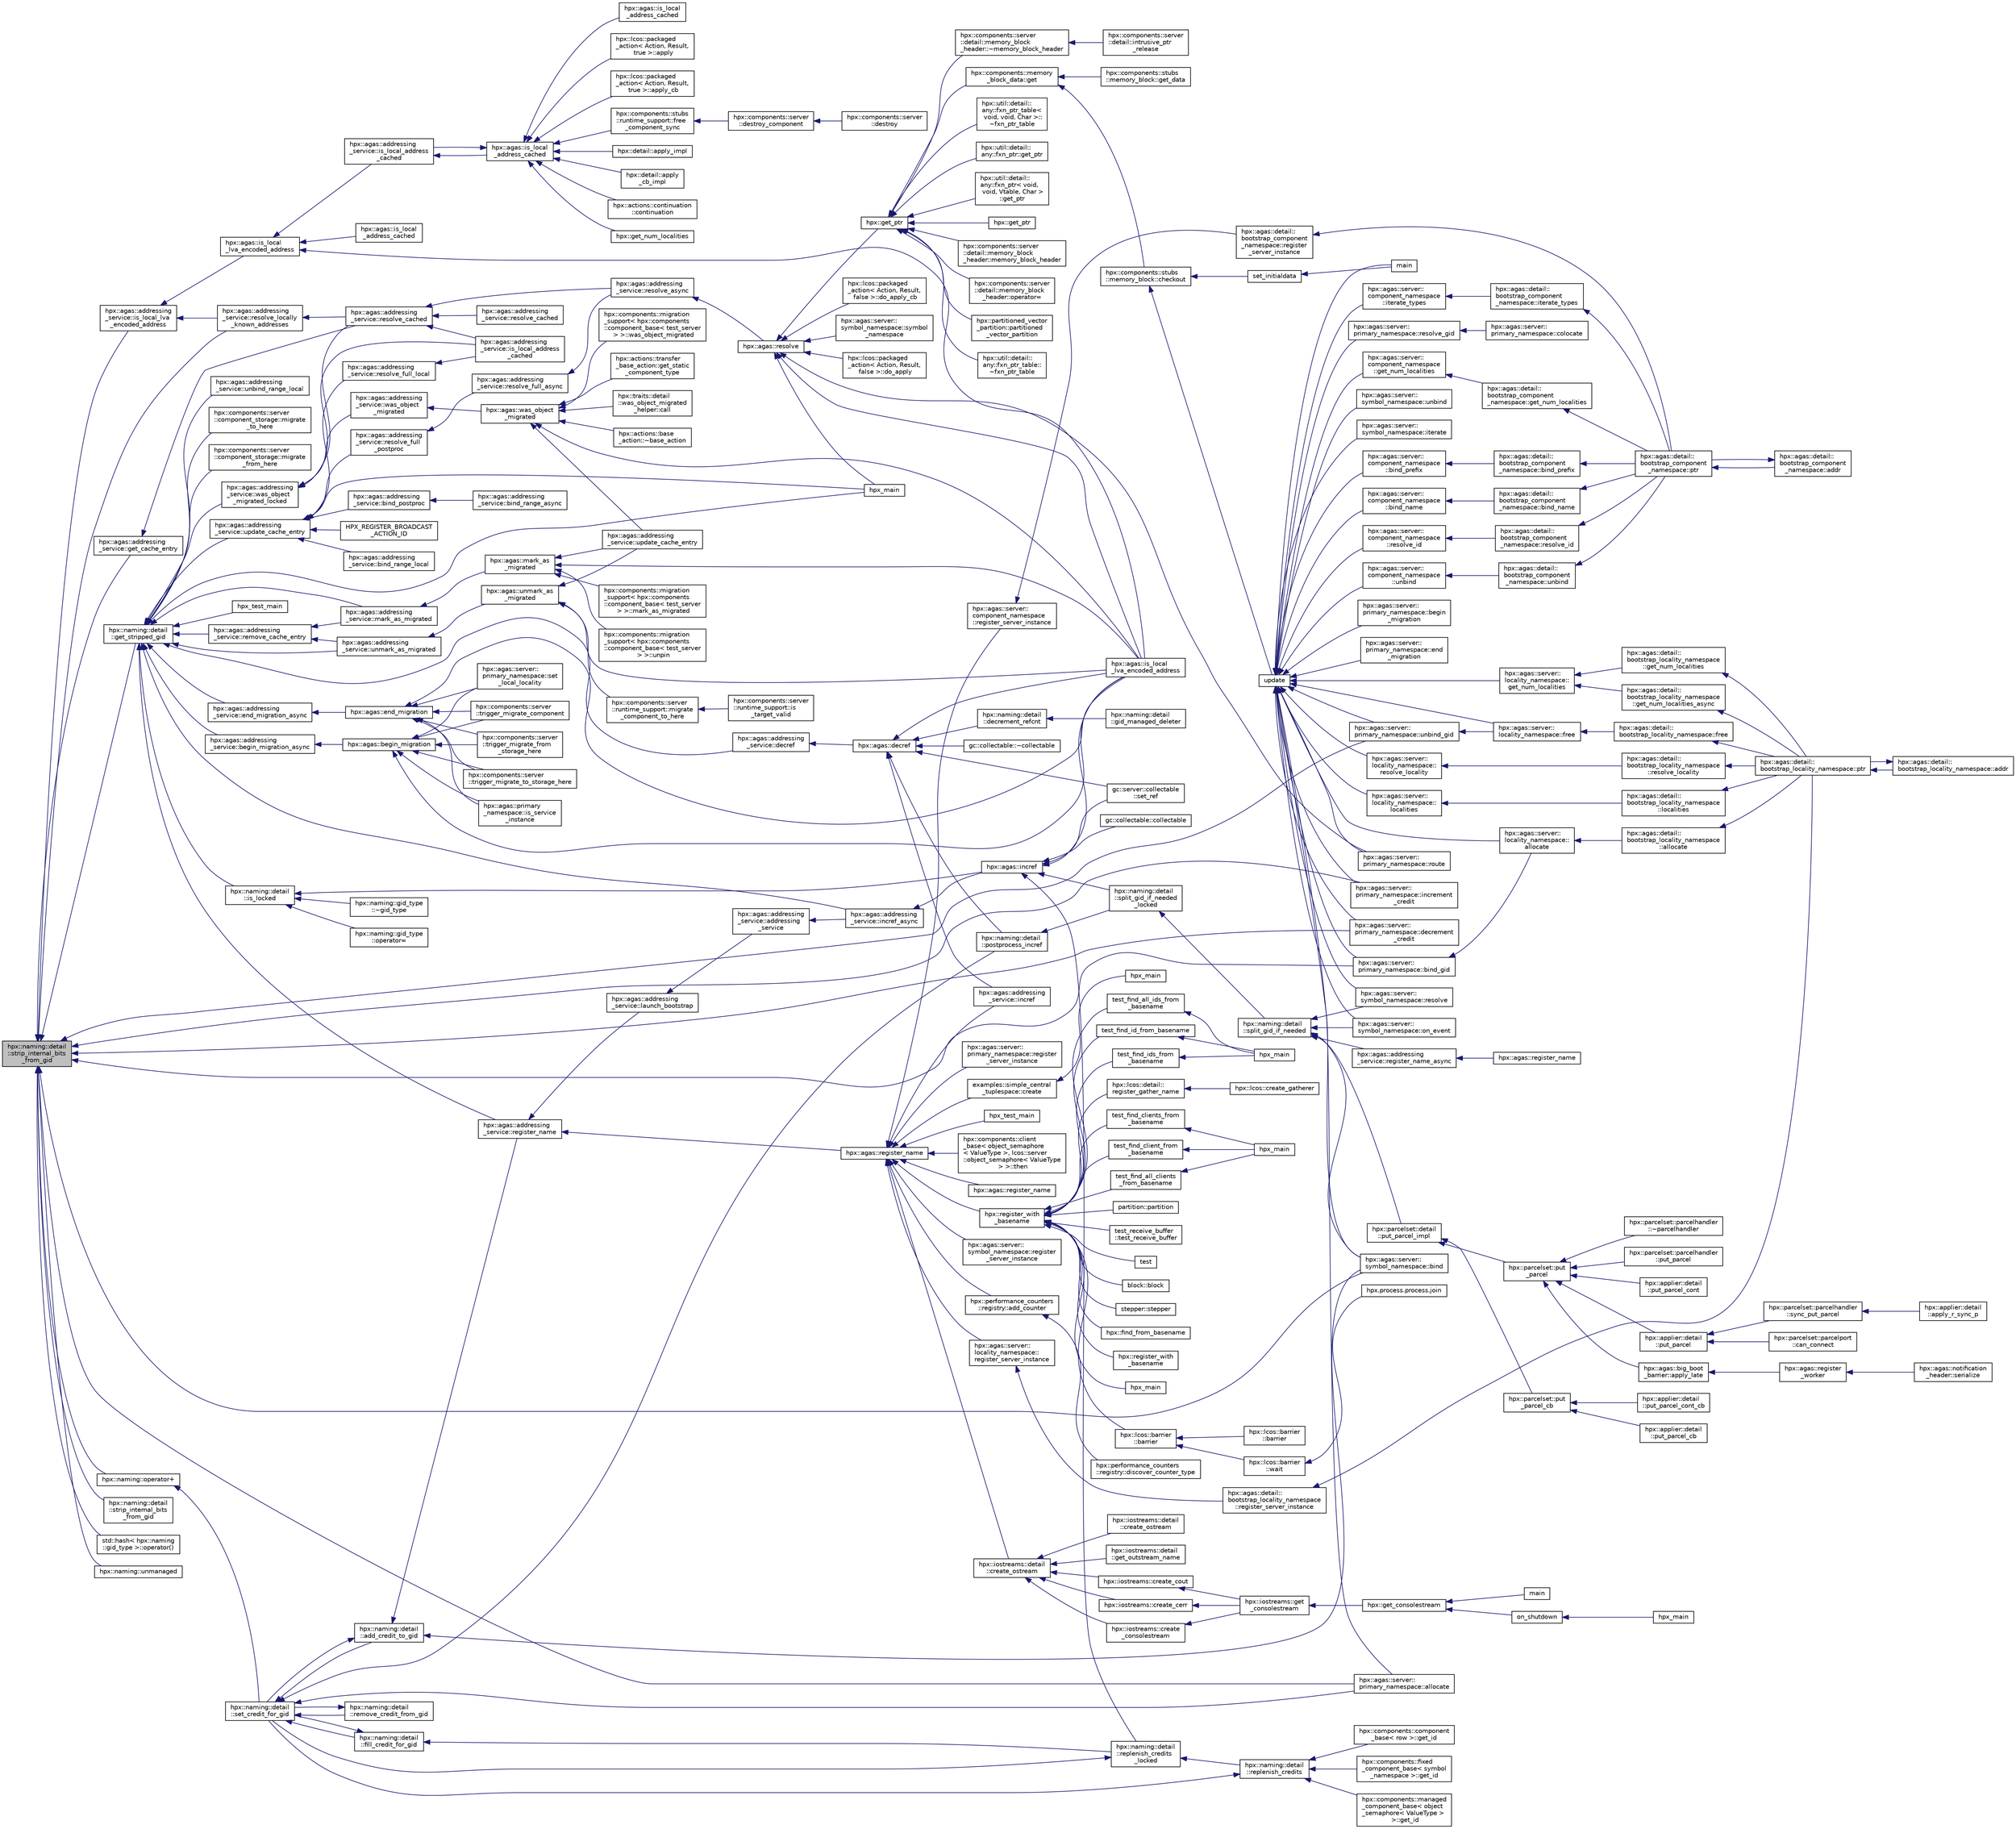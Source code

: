 digraph "hpx::naming::detail::strip_internal_bits_from_gid"
{
  edge [fontname="Helvetica",fontsize="10",labelfontname="Helvetica",labelfontsize="10"];
  node [fontname="Helvetica",fontsize="10",shape=record];
  rankdir="LR";
  Node4594 [label="hpx::naming::detail\l::strip_internal_bits\l_from_gid",height=0.2,width=0.4,color="black", fillcolor="grey75", style="filled", fontcolor="black"];
  Node4594 -> Node4595 [dir="back",color="midnightblue",fontsize="10",style="solid",fontname="Helvetica"];
  Node4595 [label="hpx::agas::addressing\l_service::is_local_lva\l_encoded_address",height=0.2,width=0.4,color="black", fillcolor="white", style="filled",URL="$db/d58/structhpx_1_1agas_1_1addressing__service.html#af9469c8740aeb898ce6937e2d0e57095"];
  Node4595 -> Node4596 [dir="back",color="midnightblue",fontsize="10",style="solid",fontname="Helvetica"];
  Node4596 [label="hpx::agas::addressing\l_service::resolve_locally\l_known_addresses",height=0.2,width=0.4,color="black", fillcolor="white", style="filled",URL="$db/d58/structhpx_1_1agas_1_1addressing__service.html#afb44b2c86524b47d1431d9d66524075c"];
  Node4596 -> Node4597 [dir="back",color="midnightblue",fontsize="10",style="solid",fontname="Helvetica"];
  Node4597 [label="hpx::agas::addressing\l_service::resolve_cached",height=0.2,width=0.4,color="black", fillcolor="white", style="filled",URL="$db/d58/structhpx_1_1agas_1_1addressing__service.html#a187ac62b4a4b7c1b98b75979357f07a9"];
  Node4597 -> Node4598 [dir="back",color="midnightblue",fontsize="10",style="solid",fontname="Helvetica"];
  Node4598 [label="hpx::agas::addressing\l_service::is_local_address\l_cached",height=0.2,width=0.4,color="black", fillcolor="white", style="filled",URL="$db/d58/structhpx_1_1agas_1_1addressing__service.html#ac22315a71f47927a730953d44c01e119"];
  Node4597 -> Node4599 [dir="back",color="midnightblue",fontsize="10",style="solid",fontname="Helvetica"];
  Node4599 [label="hpx::agas::addressing\l_service::resolve_async",height=0.2,width=0.4,color="black", fillcolor="white", style="filled",URL="$db/d58/structhpx_1_1agas_1_1addressing__service.html#a3344990e7d5c255f51bf89a8fb2828eb"];
  Node4599 -> Node4600 [dir="back",color="midnightblue",fontsize="10",style="solid",fontname="Helvetica"];
  Node4600 [label="hpx::agas::resolve",height=0.2,width=0.4,color="black", fillcolor="white", style="filled",URL="$dc/d54/namespacehpx_1_1agas.html#aa3252ce39fbc229439bb0d85875b01fb"];
  Node4600 -> Node4601 [dir="back",color="midnightblue",fontsize="10",style="solid",fontname="Helvetica"];
  Node4601 [label="hpx::get_ptr",height=0.2,width=0.4,color="black", fillcolor="white", style="filled",URL="$d8/d83/namespacehpx.html#aeb814737de830a2e8e340ca052d5ebfa",tooltip="Returns a future referring to the pointer to the underlying memory of a component. "];
  Node4601 -> Node4602 [dir="back",color="midnightblue",fontsize="10",style="solid",fontname="Helvetica"];
  Node4602 [label="hpx::util::detail::\lany::fxn_ptr_table::\l~fxn_ptr_table",height=0.2,width=0.4,color="black", fillcolor="white", style="filled",URL="$d4/d23/structhpx_1_1util_1_1detail_1_1any_1_1fxn__ptr__table.html#abec0243c15a22c17b416628b8de59111"];
  Node4601 -> Node4603 [dir="back",color="midnightblue",fontsize="10",style="solid",fontname="Helvetica"];
  Node4603 [label="hpx::util::detail::\lany::fxn_ptr_table\<\l void, void, Char \>::\l~fxn_ptr_table",height=0.2,width=0.4,color="black", fillcolor="white", style="filled",URL="$d3/d8f/structhpx_1_1util_1_1detail_1_1any_1_1fxn__ptr__table_3_01void_00_01void_00_01_char_01_4.html#aa98a639e98218646776adc0f4d0c4f68"];
  Node4601 -> Node4604 [dir="back",color="midnightblue",fontsize="10",style="solid",fontname="Helvetica"];
  Node4604 [label="hpx::util::detail::\lany::fxn_ptr::get_ptr",height=0.2,width=0.4,color="black", fillcolor="white", style="filled",URL="$d7/dcb/structhpx_1_1util_1_1detail_1_1any_1_1fxn__ptr.html#a43d78a2ab4dd4b2149f361b38eeac853"];
  Node4601 -> Node4605 [dir="back",color="midnightblue",fontsize="10",style="solid",fontname="Helvetica"];
  Node4605 [label="hpx::util::detail::\lany::fxn_ptr\< void,\l void, Vtable, Char \>\l::get_ptr",height=0.2,width=0.4,color="black", fillcolor="white", style="filled",URL="$d4/dfd/structhpx_1_1util_1_1detail_1_1any_1_1fxn__ptr_3_01void_00_01void_00_01_vtable_00_01_char_01_4.html#a92b4217797102bca7f9ebe903be1cbbe"];
  Node4601 -> Node4606 [dir="back",color="midnightblue",fontsize="10",style="solid",fontname="Helvetica"];
  Node4606 [label="hpx::get_ptr",height=0.2,width=0.4,color="black", fillcolor="white", style="filled",URL="$d8/d83/namespacehpx.html#a488c36e8791a0f000ffce5ce86994602",tooltip="Returns a future referring to the pointer to the underlying memory of a component. "];
  Node4601 -> Node4607 [dir="back",color="midnightblue",fontsize="10",style="solid",fontname="Helvetica"];
  Node4607 [label="hpx::components::server\l::detail::memory_block\l_header::memory_block_header",height=0.2,width=0.4,color="black", fillcolor="white", style="filled",URL="$d7/d1b/classhpx_1_1components_1_1server_1_1detail_1_1memory__block__header.html#aed5e8cf63bf5845d4e1e6d24c5ff36fe"];
  Node4601 -> Node4608 [dir="back",color="midnightblue",fontsize="10",style="solid",fontname="Helvetica"];
  Node4608 [label="hpx::components::server\l::detail::memory_block\l_header::~memory_block_header",height=0.2,width=0.4,color="black", fillcolor="white", style="filled",URL="$d7/d1b/classhpx_1_1components_1_1server_1_1detail_1_1memory__block__header.html#a64944da9256f10c75be3c4683f978314"];
  Node4608 -> Node4609 [dir="back",color="midnightblue",fontsize="10",style="solid",fontname="Helvetica"];
  Node4609 [label="hpx::components::server\l::detail::intrusive_ptr\l_release",height=0.2,width=0.4,color="black", fillcolor="white", style="filled",URL="$d8/d25/namespacehpx_1_1components_1_1server_1_1detail.html#a17d9da126dd7a005fe03586fc75ca180"];
  Node4601 -> Node4610 [dir="back",color="midnightblue",fontsize="10",style="solid",fontname="Helvetica"];
  Node4610 [label="hpx::components::server\l::detail::memory_block\l_header::operator=",height=0.2,width=0.4,color="black", fillcolor="white", style="filled",URL="$d7/d1b/classhpx_1_1components_1_1server_1_1detail_1_1memory__block__header.html#a9f0f60ded060c5333875f47c4d36df16"];
  Node4601 -> Node4611 [dir="back",color="midnightblue",fontsize="10",style="solid",fontname="Helvetica"];
  Node4611 [label="hpx::components::memory\l_block_data::get",height=0.2,width=0.4,color="black", fillcolor="white", style="filled",URL="$d5/d76/classhpx_1_1components_1_1memory__block__data.html#a97ce2f01b730d8d90d329c1642fc0b28"];
  Node4611 -> Node4612 [dir="back",color="midnightblue",fontsize="10",style="solid",fontname="Helvetica"];
  Node4612 [label="hpx::components::stubs\l::memory_block::get_data",height=0.2,width=0.4,color="black", fillcolor="white", style="filled",URL="$d2/d46/structhpx_1_1components_1_1stubs_1_1memory__block.html#ac16c7812886244945987a05d7cb9b6e2"];
  Node4611 -> Node4613 [dir="back",color="midnightblue",fontsize="10",style="solid",fontname="Helvetica"];
  Node4613 [label="hpx::components::stubs\l::memory_block::checkout",height=0.2,width=0.4,color="black", fillcolor="white", style="filled",URL="$d2/d46/structhpx_1_1components_1_1stubs_1_1memory__block.html#a37128bbb38e0ee31010f3d06d6de4e66"];
  Node4613 -> Node4614 [dir="back",color="midnightblue",fontsize="10",style="solid",fontname="Helvetica"];
  Node4614 [label="set_initialdata",height=0.2,width=0.4,color="black", fillcolor="white", style="filled",URL="$d7/d8b/non__atomic__rma_8cpp.html#a8088a219b6b7da870545f4ec73f80930"];
  Node4614 -> Node4615 [dir="back",color="midnightblue",fontsize="10",style="solid",fontname="Helvetica"];
  Node4615 [label="main",height=0.2,width=0.4,color="black", fillcolor="white", style="filled",URL="$d7/d8b/non__atomic__rma_8cpp.html#a0ddf1224851353fc92bfbff6f499fa97"];
  Node4613 -> Node4616 [dir="back",color="midnightblue",fontsize="10",style="solid",fontname="Helvetica"];
  Node4616 [label="update",height=0.2,width=0.4,color="black", fillcolor="white", style="filled",URL="$d7/d8b/non__atomic__rma_8cpp.html#a1f6c9aa3449cfad360e892c9c0bb7773"];
  Node4616 -> Node4617 [dir="back",color="midnightblue",fontsize="10",style="solid",fontname="Helvetica"];
  Node4617 [label="hpx::agas::server::\lcomponent_namespace\l::bind_prefix",height=0.2,width=0.4,color="black", fillcolor="white", style="filled",URL="$d4/dc8/structhpx_1_1agas_1_1server_1_1component__namespace.html#aa0f1e073d2837e493bbb13ffd5c06dc7"];
  Node4617 -> Node4618 [dir="back",color="midnightblue",fontsize="10",style="solid",fontname="Helvetica"];
  Node4618 [label="hpx::agas::detail::\lbootstrap_component\l_namespace::bind_prefix",height=0.2,width=0.4,color="black", fillcolor="white", style="filled",URL="$d4/db7/structhpx_1_1agas_1_1detail_1_1bootstrap__component__namespace.html#a9c4e85844335c1eb7a2dee35ab973927"];
  Node4618 -> Node4619 [dir="back",color="midnightblue",fontsize="10",style="solid",fontname="Helvetica"];
  Node4619 [label="hpx::agas::detail::\lbootstrap_component\l_namespace::ptr",height=0.2,width=0.4,color="black", fillcolor="white", style="filled",URL="$d4/db7/structhpx_1_1agas_1_1detail_1_1bootstrap__component__namespace.html#a2ddc1b51e40d6b5c32f7eeba52a7527d"];
  Node4619 -> Node4620 [dir="back",color="midnightblue",fontsize="10",style="solid",fontname="Helvetica"];
  Node4620 [label="hpx::agas::detail::\lbootstrap_component\l_namespace::addr",height=0.2,width=0.4,color="black", fillcolor="white", style="filled",URL="$d4/db7/structhpx_1_1agas_1_1detail_1_1bootstrap__component__namespace.html#a4947343cef580d3a72f9fcb6803a54b1"];
  Node4620 -> Node4619 [dir="back",color="midnightblue",fontsize="10",style="solid",fontname="Helvetica"];
  Node4616 -> Node4621 [dir="back",color="midnightblue",fontsize="10",style="solid",fontname="Helvetica"];
  Node4621 [label="hpx::agas::server::\lcomponent_namespace\l::bind_name",height=0.2,width=0.4,color="black", fillcolor="white", style="filled",URL="$d4/dc8/structhpx_1_1agas_1_1server_1_1component__namespace.html#ac81ad0c6b5a63d0af3299207949b4749"];
  Node4621 -> Node4622 [dir="back",color="midnightblue",fontsize="10",style="solid",fontname="Helvetica"];
  Node4622 [label="hpx::agas::detail::\lbootstrap_component\l_namespace::bind_name",height=0.2,width=0.4,color="black", fillcolor="white", style="filled",URL="$d4/db7/structhpx_1_1agas_1_1detail_1_1bootstrap__component__namespace.html#ad25372861bda6208139f91887d918fbb"];
  Node4622 -> Node4619 [dir="back",color="midnightblue",fontsize="10",style="solid",fontname="Helvetica"];
  Node4616 -> Node4623 [dir="back",color="midnightblue",fontsize="10",style="solid",fontname="Helvetica"];
  Node4623 [label="hpx::agas::server::\lcomponent_namespace\l::resolve_id",height=0.2,width=0.4,color="black", fillcolor="white", style="filled",URL="$d4/dc8/structhpx_1_1agas_1_1server_1_1component__namespace.html#acee1577d340b0c3af69fea410a97e760"];
  Node4623 -> Node4624 [dir="back",color="midnightblue",fontsize="10",style="solid",fontname="Helvetica"];
  Node4624 [label="hpx::agas::detail::\lbootstrap_component\l_namespace::resolve_id",height=0.2,width=0.4,color="black", fillcolor="white", style="filled",URL="$d4/db7/structhpx_1_1agas_1_1detail_1_1bootstrap__component__namespace.html#a59c6702ea1ee4d5d744d89bb57c6ba83"];
  Node4624 -> Node4619 [dir="back",color="midnightblue",fontsize="10",style="solid",fontname="Helvetica"];
  Node4616 -> Node4625 [dir="back",color="midnightblue",fontsize="10",style="solid",fontname="Helvetica"];
  Node4625 [label="hpx::agas::server::\lcomponent_namespace\l::unbind",height=0.2,width=0.4,color="black", fillcolor="white", style="filled",URL="$d4/dc8/structhpx_1_1agas_1_1server_1_1component__namespace.html#a6a1c04b36c3f7c2a61dba64cf586f2b7"];
  Node4625 -> Node4626 [dir="back",color="midnightblue",fontsize="10",style="solid",fontname="Helvetica"];
  Node4626 [label="hpx::agas::detail::\lbootstrap_component\l_namespace::unbind",height=0.2,width=0.4,color="black", fillcolor="white", style="filled",URL="$d4/db7/structhpx_1_1agas_1_1detail_1_1bootstrap__component__namespace.html#aed0961449fec108933b6f738040e98af"];
  Node4626 -> Node4619 [dir="back",color="midnightblue",fontsize="10",style="solid",fontname="Helvetica"];
  Node4616 -> Node4627 [dir="back",color="midnightblue",fontsize="10",style="solid",fontname="Helvetica"];
  Node4627 [label="hpx::agas::server::\lcomponent_namespace\l::iterate_types",height=0.2,width=0.4,color="black", fillcolor="white", style="filled",URL="$d4/dc8/structhpx_1_1agas_1_1server_1_1component__namespace.html#a841f64a9b93bb658091f80fa5019c42c"];
  Node4627 -> Node4628 [dir="back",color="midnightblue",fontsize="10",style="solid",fontname="Helvetica"];
  Node4628 [label="hpx::agas::detail::\lbootstrap_component\l_namespace::iterate_types",height=0.2,width=0.4,color="black", fillcolor="white", style="filled",URL="$d4/db7/structhpx_1_1agas_1_1detail_1_1bootstrap__component__namespace.html#a750193d7d4f0ed8a9adcd7054ae62063"];
  Node4628 -> Node4619 [dir="back",color="midnightblue",fontsize="10",style="solid",fontname="Helvetica"];
  Node4616 -> Node4629 [dir="back",color="midnightblue",fontsize="10",style="solid",fontname="Helvetica"];
  Node4629 [label="hpx::agas::server::\lcomponent_namespace\l::get_num_localities",height=0.2,width=0.4,color="black", fillcolor="white", style="filled",URL="$d4/dc8/structhpx_1_1agas_1_1server_1_1component__namespace.html#ae4612aa43bf1a3173cc0a17f78593a1f"];
  Node4629 -> Node4630 [dir="back",color="midnightblue",fontsize="10",style="solid",fontname="Helvetica"];
  Node4630 [label="hpx::agas::detail::\lbootstrap_component\l_namespace::get_num_localities",height=0.2,width=0.4,color="black", fillcolor="white", style="filled",URL="$d4/db7/structhpx_1_1agas_1_1detail_1_1bootstrap__component__namespace.html#a2ac6a4525c269aa2f635b877e98209aa"];
  Node4630 -> Node4619 [dir="back",color="midnightblue",fontsize="10",style="solid",fontname="Helvetica"];
  Node4616 -> Node4631 [dir="back",color="midnightblue",fontsize="10",style="solid",fontname="Helvetica"];
  Node4631 [label="hpx::agas::server::\llocality_namespace::\lallocate",height=0.2,width=0.4,color="black", fillcolor="white", style="filled",URL="$dc/d72/structhpx_1_1agas_1_1server_1_1locality__namespace.html#a584777211619893840252d5c72b726ac"];
  Node4631 -> Node4632 [dir="back",color="midnightblue",fontsize="10",style="solid",fontname="Helvetica"];
  Node4632 [label="hpx::agas::detail::\lbootstrap_locality_namespace\l::allocate",height=0.2,width=0.4,color="black", fillcolor="white", style="filled",URL="$d2/d28/structhpx_1_1agas_1_1detail_1_1bootstrap__locality__namespace.html#a17fa8a29a5b6c64ac5f92b67fd816be1"];
  Node4632 -> Node4633 [dir="back",color="midnightblue",fontsize="10",style="solid",fontname="Helvetica"];
  Node4633 [label="hpx::agas::detail::\lbootstrap_locality_namespace::ptr",height=0.2,width=0.4,color="black", fillcolor="white", style="filled",URL="$d2/d28/structhpx_1_1agas_1_1detail_1_1bootstrap__locality__namespace.html#a5d4dcef228d9a8e6040f2e404546a7b8"];
  Node4633 -> Node4634 [dir="back",color="midnightblue",fontsize="10",style="solid",fontname="Helvetica"];
  Node4634 [label="hpx::agas::detail::\lbootstrap_locality_namespace::addr",height=0.2,width=0.4,color="black", fillcolor="white", style="filled",URL="$d2/d28/structhpx_1_1agas_1_1detail_1_1bootstrap__locality__namespace.html#a6a5b1a39f25283d49aae9a42b5c4388a"];
  Node4634 -> Node4633 [dir="back",color="midnightblue",fontsize="10",style="solid",fontname="Helvetica"];
  Node4616 -> Node4635 [dir="back",color="midnightblue",fontsize="10",style="solid",fontname="Helvetica"];
  Node4635 [label="hpx::agas::server::\llocality_namespace::\lresolve_locality",height=0.2,width=0.4,color="black", fillcolor="white", style="filled",URL="$dc/d72/structhpx_1_1agas_1_1server_1_1locality__namespace.html#acc664dc0ee762d5b35802aa60ac9f6e7"];
  Node4635 -> Node4636 [dir="back",color="midnightblue",fontsize="10",style="solid",fontname="Helvetica"];
  Node4636 [label="hpx::agas::detail::\lbootstrap_locality_namespace\l::resolve_locality",height=0.2,width=0.4,color="black", fillcolor="white", style="filled",URL="$d2/d28/structhpx_1_1agas_1_1detail_1_1bootstrap__locality__namespace.html#a90a9e093f25dbd05d50ec1b46ced037c"];
  Node4636 -> Node4633 [dir="back",color="midnightblue",fontsize="10",style="solid",fontname="Helvetica"];
  Node4616 -> Node4637 [dir="back",color="midnightblue",fontsize="10",style="solid",fontname="Helvetica"];
  Node4637 [label="hpx::agas::server::\llocality_namespace::free",height=0.2,width=0.4,color="black", fillcolor="white", style="filled",URL="$dc/d72/structhpx_1_1agas_1_1server_1_1locality__namespace.html#a53c05de8b43cbdb17edf4930b0fc0ac6"];
  Node4637 -> Node4638 [dir="back",color="midnightblue",fontsize="10",style="solid",fontname="Helvetica"];
  Node4638 [label="hpx::agas::detail::\lbootstrap_locality_namespace::free",height=0.2,width=0.4,color="black", fillcolor="white", style="filled",URL="$d2/d28/structhpx_1_1agas_1_1detail_1_1bootstrap__locality__namespace.html#a2830ab98d14d3fadcec97a72783f9221"];
  Node4638 -> Node4633 [dir="back",color="midnightblue",fontsize="10",style="solid",fontname="Helvetica"];
  Node4616 -> Node4639 [dir="back",color="midnightblue",fontsize="10",style="solid",fontname="Helvetica"];
  Node4639 [label="hpx::agas::server::\llocality_namespace::\llocalities",height=0.2,width=0.4,color="black", fillcolor="white", style="filled",URL="$dc/d72/structhpx_1_1agas_1_1server_1_1locality__namespace.html#ab0ecc44f496ee5011c8ba2c73ea4e5e5"];
  Node4639 -> Node4640 [dir="back",color="midnightblue",fontsize="10",style="solid",fontname="Helvetica"];
  Node4640 [label="hpx::agas::detail::\lbootstrap_locality_namespace\l::localities",height=0.2,width=0.4,color="black", fillcolor="white", style="filled",URL="$d2/d28/structhpx_1_1agas_1_1detail_1_1bootstrap__locality__namespace.html#ab8a1c96ad1ffea65eac264d0c2f64de9"];
  Node4640 -> Node4633 [dir="back",color="midnightblue",fontsize="10",style="solid",fontname="Helvetica"];
  Node4616 -> Node4641 [dir="back",color="midnightblue",fontsize="10",style="solid",fontname="Helvetica"];
  Node4641 [label="hpx::agas::server::\llocality_namespace::\lget_num_localities",height=0.2,width=0.4,color="black", fillcolor="white", style="filled",URL="$dc/d72/structhpx_1_1agas_1_1server_1_1locality__namespace.html#a0df77ad95317a3800a9ae69e8a7ebbe8"];
  Node4641 -> Node4642 [dir="back",color="midnightblue",fontsize="10",style="solid",fontname="Helvetica"];
  Node4642 [label="hpx::agas::detail::\lbootstrap_locality_namespace\l::get_num_localities",height=0.2,width=0.4,color="black", fillcolor="white", style="filled",URL="$d2/d28/structhpx_1_1agas_1_1detail_1_1bootstrap__locality__namespace.html#a6c757ccbb4b7a4a0444dbe3ddee6c6c9"];
  Node4642 -> Node4633 [dir="back",color="midnightblue",fontsize="10",style="solid",fontname="Helvetica"];
  Node4641 -> Node4643 [dir="back",color="midnightblue",fontsize="10",style="solid",fontname="Helvetica"];
  Node4643 [label="hpx::agas::detail::\lbootstrap_locality_namespace\l::get_num_localities_async",height=0.2,width=0.4,color="black", fillcolor="white", style="filled",URL="$d2/d28/structhpx_1_1agas_1_1detail_1_1bootstrap__locality__namespace.html#ac82989597458b0c52fb29f1e3e9fa9d3"];
  Node4643 -> Node4633 [dir="back",color="midnightblue",fontsize="10",style="solid",fontname="Helvetica"];
  Node4616 -> Node4615 [dir="back",color="midnightblue",fontsize="10",style="solid",fontname="Helvetica"];
  Node4616 -> Node4644 [dir="back",color="midnightblue",fontsize="10",style="solid",fontname="Helvetica"];
  Node4644 [label="hpx::agas::server::\lprimary_namespace::begin\l_migration",height=0.2,width=0.4,color="black", fillcolor="white", style="filled",URL="$d7/d3a/structhpx_1_1agas_1_1server_1_1primary__namespace.html#aca25c89f18a24d56fb9d230735ac8361"];
  Node4616 -> Node4645 [dir="back",color="midnightblue",fontsize="10",style="solid",fontname="Helvetica"];
  Node4645 [label="hpx::agas::server::\lprimary_namespace::end\l_migration",height=0.2,width=0.4,color="black", fillcolor="white", style="filled",URL="$d7/d3a/structhpx_1_1agas_1_1server_1_1primary__namespace.html#a1905203b50cb381ee1cb52bbcc602286"];
  Node4616 -> Node4646 [dir="back",color="midnightblue",fontsize="10",style="solid",fontname="Helvetica"];
  Node4646 [label="hpx::agas::server::\lprimary_namespace::bind_gid",height=0.2,width=0.4,color="black", fillcolor="white", style="filled",URL="$d7/d3a/structhpx_1_1agas_1_1server_1_1primary__namespace.html#ab1681a26c8e8cc901a7e21544a88a951"];
  Node4646 -> Node4631 [dir="back",color="midnightblue",fontsize="10",style="solid",fontname="Helvetica"];
  Node4616 -> Node4647 [dir="back",color="midnightblue",fontsize="10",style="solid",fontname="Helvetica"];
  Node4647 [label="hpx::agas::server::\lprimary_namespace::resolve_gid",height=0.2,width=0.4,color="black", fillcolor="white", style="filled",URL="$d7/d3a/structhpx_1_1agas_1_1server_1_1primary__namespace.html#a967d5cd6df2454d4d74191d22028f756"];
  Node4647 -> Node4648 [dir="back",color="midnightblue",fontsize="10",style="solid",fontname="Helvetica"];
  Node4648 [label="hpx::agas::server::\lprimary_namespace::colocate",height=0.2,width=0.4,color="black", fillcolor="white", style="filled",URL="$d7/d3a/structhpx_1_1agas_1_1server_1_1primary__namespace.html#a326ebd3b0f65ea692ed0c085f015d0f4"];
  Node4616 -> Node4649 [dir="back",color="midnightblue",fontsize="10",style="solid",fontname="Helvetica"];
  Node4649 [label="hpx::agas::server::\lprimary_namespace::unbind_gid",height=0.2,width=0.4,color="black", fillcolor="white", style="filled",URL="$d7/d3a/structhpx_1_1agas_1_1server_1_1primary__namespace.html#ab86ca45dbf7362722af552f285ee5783"];
  Node4649 -> Node4637 [dir="back",color="midnightblue",fontsize="10",style="solid",fontname="Helvetica"];
  Node4616 -> Node4650 [dir="back",color="midnightblue",fontsize="10",style="solid",fontname="Helvetica"];
  Node4650 [label="hpx::agas::server::\lprimary_namespace::increment\l_credit",height=0.2,width=0.4,color="black", fillcolor="white", style="filled",URL="$d7/d3a/structhpx_1_1agas_1_1server_1_1primary__namespace.html#a4f254d5f7e9910fa0505c77f3c390011"];
  Node4616 -> Node4651 [dir="back",color="midnightblue",fontsize="10",style="solid",fontname="Helvetica"];
  Node4651 [label="hpx::agas::server::\lprimary_namespace::decrement\l_credit",height=0.2,width=0.4,color="black", fillcolor="white", style="filled",URL="$d7/d3a/structhpx_1_1agas_1_1server_1_1primary__namespace.html#ae3e39a46a5efda084c9971c1c5f519a3"];
  Node4616 -> Node4652 [dir="back",color="midnightblue",fontsize="10",style="solid",fontname="Helvetica"];
  Node4652 [label="hpx::agas::server::\lprimary_namespace::allocate",height=0.2,width=0.4,color="black", fillcolor="white", style="filled",URL="$d7/d3a/structhpx_1_1agas_1_1server_1_1primary__namespace.html#a87560fb730ac846b91fc7287dc4e247b"];
  Node4616 -> Node4653 [dir="back",color="midnightblue",fontsize="10",style="solid",fontname="Helvetica"];
  Node4653 [label="hpx::agas::server::\lprimary_namespace::route",height=0.2,width=0.4,color="black", fillcolor="white", style="filled",URL="$d7/d3a/structhpx_1_1agas_1_1server_1_1primary__namespace.html#a9037a1baa55fb13097a541bc365f2d0b"];
  Node4616 -> Node4654 [dir="back",color="midnightblue",fontsize="10",style="solid",fontname="Helvetica"];
  Node4654 [label="hpx::agas::server::\lsymbol_namespace::bind",height=0.2,width=0.4,color="black", fillcolor="white", style="filled",URL="$dc/da6/structhpx_1_1agas_1_1server_1_1symbol__namespace.html#a229ead0876ac8c5754793a2ca68de559"];
  Node4616 -> Node4655 [dir="back",color="midnightblue",fontsize="10",style="solid",fontname="Helvetica"];
  Node4655 [label="hpx::agas::server::\lsymbol_namespace::resolve",height=0.2,width=0.4,color="black", fillcolor="white", style="filled",URL="$dc/da6/structhpx_1_1agas_1_1server_1_1symbol__namespace.html#aec3fc24e40dc96142eb77537945e92d5"];
  Node4616 -> Node4656 [dir="back",color="midnightblue",fontsize="10",style="solid",fontname="Helvetica"];
  Node4656 [label="hpx::agas::server::\lsymbol_namespace::unbind",height=0.2,width=0.4,color="black", fillcolor="white", style="filled",URL="$dc/da6/structhpx_1_1agas_1_1server_1_1symbol__namespace.html#a815485bd53b2cd7bd8acb57c142cb293"];
  Node4616 -> Node4657 [dir="back",color="midnightblue",fontsize="10",style="solid",fontname="Helvetica"];
  Node4657 [label="hpx::agas::server::\lsymbol_namespace::iterate",height=0.2,width=0.4,color="black", fillcolor="white", style="filled",URL="$dc/da6/structhpx_1_1agas_1_1server_1_1symbol__namespace.html#a11805477f07dc19afc43990b2997d190"];
  Node4616 -> Node4658 [dir="back",color="midnightblue",fontsize="10",style="solid",fontname="Helvetica"];
  Node4658 [label="hpx::agas::server::\lsymbol_namespace::on_event",height=0.2,width=0.4,color="black", fillcolor="white", style="filled",URL="$dc/da6/structhpx_1_1agas_1_1server_1_1symbol__namespace.html#abbfcf18e8d40612e4fa618a39a2fc492"];
  Node4601 -> Node4659 [dir="back",color="midnightblue",fontsize="10",style="solid",fontname="Helvetica"];
  Node4659 [label="hpx::partitioned_vector\l_partition::partitioned\l_vector_partition",height=0.2,width=0.4,color="black", fillcolor="white", style="filled",URL="$da/d87/classhpx_1_1partitioned__vector__partition.html#a85078a778fae06c9d51315c2775227c2"];
  Node4600 -> Node4660 [dir="back",color="midnightblue",fontsize="10",style="solid",fontname="Helvetica"];
  Node4660 [label="hpx::agas::is_local\l_lva_encoded_address",height=0.2,width=0.4,color="black", fillcolor="white", style="filled",URL="$dc/d54/namespacehpx_1_1agas.html#abb5e5584ed3b536ace8e3f58415e24c2"];
  Node4600 -> Node4661 [dir="back",color="midnightblue",fontsize="10",style="solid",fontname="Helvetica"];
  Node4661 [label="hpx_main",height=0.2,width=0.4,color="black", fillcolor="white", style="filled",URL="$d1/d4f/local__address__rebind_8cpp.html#aaf67a3863f19ff7033e239ebb1204fb7"];
  Node4600 -> Node4662 [dir="back",color="midnightblue",fontsize="10",style="solid",fontname="Helvetica"];
  Node4662 [label="hpx::lcos::packaged\l_action\< Action, Result,\l false \>::do_apply",height=0.2,width=0.4,color="black", fillcolor="white", style="filled",URL="$df/da7/classhpx_1_1lcos_1_1packaged__action_3_01_action_00_01_result_00_01false_01_4.html#a7b4b07dc448c4f1e41b2d0dd4db0766d"];
  Node4600 -> Node4663 [dir="back",color="midnightblue",fontsize="10",style="solid",fontname="Helvetica"];
  Node4663 [label="hpx::lcos::packaged\l_action\< Action, Result,\l false \>::do_apply_cb",height=0.2,width=0.4,color="black", fillcolor="white", style="filled",URL="$df/da7/classhpx_1_1lcos_1_1packaged__action_3_01_action_00_01_result_00_01false_01_4.html#ae9e7cb83096eb3fd1b748c39545d66a7"];
  Node4600 -> Node4653 [dir="back",color="midnightblue",fontsize="10",style="solid",fontname="Helvetica"];
  Node4600 -> Node4664 [dir="back",color="midnightblue",fontsize="10",style="solid",fontname="Helvetica"];
  Node4664 [label="hpx::agas::server::\lsymbol_namespace::symbol\l_namespace",height=0.2,width=0.4,color="black", fillcolor="white", style="filled",URL="$dc/da6/structhpx_1_1agas_1_1server_1_1symbol__namespace.html#a47e93a69f95628011765023a666b6619"];
  Node4597 -> Node4665 [dir="back",color="midnightblue",fontsize="10",style="solid",fontname="Helvetica"];
  Node4665 [label="hpx::agas::addressing\l_service::resolve_cached",height=0.2,width=0.4,color="black", fillcolor="white", style="filled",URL="$db/d58/structhpx_1_1agas_1_1addressing__service.html#a5d63a4e7a5e442e1d19692d6f71673e6"];
  Node4595 -> Node4666 [dir="back",color="midnightblue",fontsize="10",style="solid",fontname="Helvetica"];
  Node4666 [label="hpx::agas::is_local\l_lva_encoded_address",height=0.2,width=0.4,color="black", fillcolor="white", style="filled",URL="$dc/d54/namespacehpx_1_1agas.html#a29eb09baf667f674e7760fb7584478e3"];
  Node4666 -> Node4667 [dir="back",color="midnightblue",fontsize="10",style="solid",fontname="Helvetica"];
  Node4667 [label="hpx::agas::addressing\l_service::is_local_address\l_cached",height=0.2,width=0.4,color="black", fillcolor="white", style="filled",URL="$db/d58/structhpx_1_1agas_1_1addressing__service.html#a69ad3590759679d41955376a3a0832b0",tooltip="Test whether the given address refers to a local object. "];
  Node4667 -> Node4668 [dir="back",color="midnightblue",fontsize="10",style="solid",fontname="Helvetica"];
  Node4668 [label="hpx::agas::is_local\l_address_cached",height=0.2,width=0.4,color="black", fillcolor="white", style="filled",URL="$dc/d54/namespacehpx_1_1agas.html#ab3e1952ee895c17a106ac32c91b08ee8"];
  Node4668 -> Node4667 [dir="back",color="midnightblue",fontsize="10",style="solid",fontname="Helvetica"];
  Node4668 -> Node4669 [dir="back",color="midnightblue",fontsize="10",style="solid",fontname="Helvetica"];
  Node4669 [label="hpx::detail::apply_impl",height=0.2,width=0.4,color="black", fillcolor="white", style="filled",URL="$d5/dbe/namespacehpx_1_1detail.html#a2a7da8a6ff5bb50cfaa905a43cf32949"];
  Node4668 -> Node4670 [dir="back",color="midnightblue",fontsize="10",style="solid",fontname="Helvetica"];
  Node4670 [label="hpx::detail::apply\l_cb_impl",height=0.2,width=0.4,color="black", fillcolor="white", style="filled",URL="$d5/dbe/namespacehpx_1_1detail.html#a017889aa022ccbd8fb62461e936b9177"];
  Node4668 -> Node4671 [dir="back",color="midnightblue",fontsize="10",style="solid",fontname="Helvetica"];
  Node4671 [label="hpx::actions::continuation\l::continuation",height=0.2,width=0.4,color="black", fillcolor="white", style="filled",URL="$d0/d4e/classhpx_1_1actions_1_1continuation.html#a6d218044056db48ac135a2b886688e95"];
  Node4668 -> Node4672 [dir="back",color="midnightblue",fontsize="10",style="solid",fontname="Helvetica"];
  Node4672 [label="hpx::get_num_localities",height=0.2,width=0.4,color="black", fillcolor="white", style="filled",URL="$d8/d83/namespacehpx.html#a1db549da58aaa9b452db490fda2f09e4",tooltip="Return the number of localities which are currently registered for the running application. "];
  Node4668 -> Node4673 [dir="back",color="midnightblue",fontsize="10",style="solid",fontname="Helvetica"];
  Node4673 [label="hpx::agas::is_local\l_address_cached",height=0.2,width=0.4,color="black", fillcolor="white", style="filled",URL="$dc/d54/namespacehpx_1_1agas.html#ab1b9b9b981623f4eef01f22ad7d19e62"];
  Node4668 -> Node4674 [dir="back",color="midnightblue",fontsize="10",style="solid",fontname="Helvetica"];
  Node4674 [label="hpx::lcos::packaged\l_action\< Action, Result,\l true \>::apply",height=0.2,width=0.4,color="black", fillcolor="white", style="filled",URL="$db/d7f/classhpx_1_1lcos_1_1packaged__action_3_01_action_00_01_result_00_01true_01_4.html#acd623b84ef5ed1ea5ad6b81132d57a27"];
  Node4668 -> Node4675 [dir="back",color="midnightblue",fontsize="10",style="solid",fontname="Helvetica"];
  Node4675 [label="hpx::lcos::packaged\l_action\< Action, Result,\l true \>::apply_cb",height=0.2,width=0.4,color="black", fillcolor="white", style="filled",URL="$db/d7f/classhpx_1_1lcos_1_1packaged__action_3_01_action_00_01_result_00_01true_01_4.html#a6b023b13d50ecca5d46e34e537c38cd1"];
  Node4668 -> Node4676 [dir="back",color="midnightblue",fontsize="10",style="solid",fontname="Helvetica"];
  Node4676 [label="hpx::components::stubs\l::runtime_support::free\l_component_sync",height=0.2,width=0.4,color="black", fillcolor="white", style="filled",URL="$da/d36/structhpx_1_1components_1_1stubs_1_1runtime__support.html#a00eb79f89db48417b54a011078a9c7ae"];
  Node4676 -> Node4677 [dir="back",color="midnightblue",fontsize="10",style="solid",fontname="Helvetica"];
  Node4677 [label="hpx::components::server\l::destroy_component",height=0.2,width=0.4,color="black", fillcolor="white", style="filled",URL="$d2/da2/namespacehpx_1_1components_1_1server.html#a21dc8857d55d9ec83e3e337b382fbc17"];
  Node4677 -> Node4678 [dir="back",color="midnightblue",fontsize="10",style="solid",fontname="Helvetica"];
  Node4678 [label="hpx::components::server\l::destroy",height=0.2,width=0.4,color="black", fillcolor="white", style="filled",URL="$d2/da2/namespacehpx_1_1components_1_1server.html#afbb6d12dceb0494bcb20f84065e1eb7f"];
  Node4666 -> Node4679 [dir="back",color="midnightblue",fontsize="10",style="solid",fontname="Helvetica"];
  Node4679 [label="hpx::agas::is_local\l_address_cached",height=0.2,width=0.4,color="black", fillcolor="white", style="filled",URL="$dc/d54/namespacehpx_1_1agas.html#a0f490e6339e0ee215a2929e65f873d27"];
  Node4666 -> Node4660 [dir="back",color="midnightblue",fontsize="10",style="solid",fontname="Helvetica"];
  Node4594 -> Node4596 [dir="back",color="midnightblue",fontsize="10",style="solid",fontname="Helvetica"];
  Node4594 -> Node4680 [dir="back",color="midnightblue",fontsize="10",style="solid",fontname="Helvetica"];
  Node4680 [label="hpx::agas::addressing\l_service::get_cache_entry",height=0.2,width=0.4,color="black", fillcolor="white", style="filled",URL="$db/d58/structhpx_1_1agas_1_1addressing__service.html#aa49e358ece0734e36829a90603b51c63"];
  Node4680 -> Node4597 [dir="back",color="midnightblue",fontsize="10",style="solid",fontname="Helvetica"];
  Node4594 -> Node4681 [dir="back",color="midnightblue",fontsize="10",style="solid",fontname="Helvetica"];
  Node4681 [label="hpx::naming::operator+",height=0.2,width=0.4,color="black", fillcolor="white", style="filled",URL="$d4/dc9/namespacehpx_1_1naming.html#a6c9fa9568261a3b3fe63b13ecc15d928"];
  Node4681 -> Node4682 [dir="back",color="midnightblue",fontsize="10",style="solid",fontname="Helvetica"];
  Node4682 [label="hpx::naming::detail\l::set_credit_for_gid",height=0.2,width=0.4,color="black", fillcolor="white", style="filled",URL="$d5/d18/namespacehpx_1_1naming_1_1detail.html#a87703193ff814a4e1c912e98e655ec51"];
  Node4682 -> Node4683 [dir="back",color="midnightblue",fontsize="10",style="solid",fontname="Helvetica"];
  Node4683 [label="hpx::naming::detail\l::postprocess_incref",height=0.2,width=0.4,color="black", fillcolor="white", style="filled",URL="$d5/d18/namespacehpx_1_1naming_1_1detail.html#a9d2708b2b1a4087d64195137b077ef1d"];
  Node4683 -> Node4684 [dir="back",color="midnightblue",fontsize="10",style="solid",fontname="Helvetica"];
  Node4684 [label="hpx::naming::detail\l::split_gid_if_needed\l_locked",height=0.2,width=0.4,color="black", fillcolor="white", style="filled",URL="$d5/d18/namespacehpx_1_1naming_1_1detail.html#a8a41d874bb719f702a76d483293d9d56"];
  Node4684 -> Node4685 [dir="back",color="midnightblue",fontsize="10",style="solid",fontname="Helvetica"];
  Node4685 [label="hpx::naming::detail\l::split_gid_if_needed",height=0.2,width=0.4,color="black", fillcolor="white", style="filled",URL="$d5/d18/namespacehpx_1_1naming_1_1detail.html#a106949fcb9087fb6bdca67d048d6568f"];
  Node4685 -> Node4686 [dir="back",color="midnightblue",fontsize="10",style="solid",fontname="Helvetica"];
  Node4686 [label="hpx::agas::addressing\l_service::register_name_async",height=0.2,width=0.4,color="black", fillcolor="white", style="filled",URL="$db/d58/structhpx_1_1agas_1_1addressing__service.html#adfd0ce835927a3c0396b6fc9e9fbb3cf"];
  Node4686 -> Node4687 [dir="back",color="midnightblue",fontsize="10",style="solid",fontname="Helvetica"];
  Node4687 [label="hpx::agas::register_name",height=0.2,width=0.4,color="black", fillcolor="white", style="filled",URL="$dc/d54/namespacehpx_1_1agas.html#adc43905ef74ad9948375f3948b64fc2f"];
  Node4685 -> Node4688 [dir="back",color="midnightblue",fontsize="10",style="solid",fontname="Helvetica"];
  Node4688 [label="hpx::parcelset::detail\l::put_parcel_impl",height=0.2,width=0.4,color="black", fillcolor="white", style="filled",URL="$dc/d4e/namespacehpx_1_1parcelset_1_1detail.html#a0dfe29365976960c7f5db6388e8ce603"];
  Node4688 -> Node4689 [dir="back",color="midnightblue",fontsize="10",style="solid",fontname="Helvetica"];
  Node4689 [label="hpx::parcelset::put\l_parcel",height=0.2,width=0.4,color="black", fillcolor="white", style="filled",URL="$d4/d41/namespacehpx_1_1parcelset.html#a53a9f5c6cf260dc8d06d194c96182b65"];
  Node4689 -> Node4690 [dir="back",color="midnightblue",fontsize="10",style="solid",fontname="Helvetica"];
  Node4690 [label="hpx::applier::detail\l::put_parcel",height=0.2,width=0.4,color="black", fillcolor="white", style="filled",URL="$d1/d2a/namespacehpx_1_1applier_1_1detail.html#a4d568b8071bb894a09fabfba232c2663"];
  Node4690 -> Node4691 [dir="back",color="midnightblue",fontsize="10",style="solid",fontname="Helvetica"];
  Node4691 [label="hpx::parcelset::parcelhandler\l::sync_put_parcel",height=0.2,width=0.4,color="black", fillcolor="white", style="filled",URL="$d4/d2f/classhpx_1_1parcelset_1_1parcelhandler.html#ad478f8b244ec822fcbcb84aa67b17497"];
  Node4691 -> Node4692 [dir="back",color="midnightblue",fontsize="10",style="solid",fontname="Helvetica"];
  Node4692 [label="hpx::applier::detail\l::apply_r_sync_p",height=0.2,width=0.4,color="black", fillcolor="white", style="filled",URL="$d1/d2a/namespacehpx_1_1applier_1_1detail.html#ab69485311adeb590afa621a4b4be595d"];
  Node4690 -> Node4693 [dir="back",color="midnightblue",fontsize="10",style="solid",fontname="Helvetica"];
  Node4693 [label="hpx::parcelset::parcelport\l::can_connect",height=0.2,width=0.4,color="black", fillcolor="white", style="filled",URL="$d9/d67/classhpx_1_1parcelset_1_1parcelport.html#a68bd6750625124e4de6309e74283a767"];
  Node4689 -> Node4694 [dir="back",color="midnightblue",fontsize="10",style="solid",fontname="Helvetica"];
  Node4694 [label="hpx::applier::detail\l::put_parcel_cont",height=0.2,width=0.4,color="black", fillcolor="white", style="filled",URL="$d1/d2a/namespacehpx_1_1applier_1_1detail.html#aa5119ce6a8f642d2bacf23dc42ade0f9"];
  Node4689 -> Node4695 [dir="back",color="midnightblue",fontsize="10",style="solid",fontname="Helvetica"];
  Node4695 [label="hpx::agas::big_boot\l_barrier::apply_late",height=0.2,width=0.4,color="black", fillcolor="white", style="filled",URL="$d8/db6/structhpx_1_1agas_1_1big__boot__barrier.html#a9148a04a25bea5a37d77b3ff20e1ebfb"];
  Node4695 -> Node4696 [dir="back",color="midnightblue",fontsize="10",style="solid",fontname="Helvetica"];
  Node4696 [label="hpx::agas::register\l_worker",height=0.2,width=0.4,color="black", fillcolor="white", style="filled",URL="$dc/d54/namespacehpx_1_1agas.html#a3c98dc053a97fca0f3f3b5719d9f8336"];
  Node4696 -> Node4697 [dir="back",color="midnightblue",fontsize="10",style="solid",fontname="Helvetica"];
  Node4697 [label="hpx::agas::notification\l_header::serialize",height=0.2,width=0.4,color="black", fillcolor="white", style="filled",URL="$de/dae/structhpx_1_1agas_1_1notification__header.html#aa028cf0e80baf9259523c340c4568634"];
  Node4689 -> Node4698 [dir="back",color="midnightblue",fontsize="10",style="solid",fontname="Helvetica"];
  Node4698 [label="hpx::parcelset::parcelhandler\l::~parcelhandler",height=0.2,width=0.4,color="black", fillcolor="white", style="filled",URL="$d4/d2f/classhpx_1_1parcelset_1_1parcelhandler.html#a938c1c4259b1be845dc0197465969a17"];
  Node4689 -> Node4699 [dir="back",color="midnightblue",fontsize="10",style="solid",fontname="Helvetica"];
  Node4699 [label="hpx::parcelset::parcelhandler\l::put_parcel",height=0.2,width=0.4,color="black", fillcolor="white", style="filled",URL="$d4/d2f/classhpx_1_1parcelset_1_1parcelhandler.html#aad45344f98c3f15456325c7270ae5ade"];
  Node4688 -> Node4700 [dir="back",color="midnightblue",fontsize="10",style="solid",fontname="Helvetica"];
  Node4700 [label="hpx::parcelset::put\l_parcel_cb",height=0.2,width=0.4,color="black", fillcolor="white", style="filled",URL="$d4/d41/namespacehpx_1_1parcelset.html#a44a60f48094a44cbb7f52b7807dc56ff"];
  Node4700 -> Node4701 [dir="back",color="midnightblue",fontsize="10",style="solid",fontname="Helvetica"];
  Node4701 [label="hpx::applier::detail\l::put_parcel_cb",height=0.2,width=0.4,color="black", fillcolor="white", style="filled",URL="$d1/d2a/namespacehpx_1_1applier_1_1detail.html#a96b7471f7a59fa4d3d298e562507c339"];
  Node4700 -> Node4702 [dir="back",color="midnightblue",fontsize="10",style="solid",fontname="Helvetica"];
  Node4702 [label="hpx::applier::detail\l::put_parcel_cont_cb",height=0.2,width=0.4,color="black", fillcolor="white", style="filled",URL="$d1/d2a/namespacehpx_1_1applier_1_1detail.html#acb5d7569cd53998c51e4b48f09d62e83"];
  Node4685 -> Node4654 [dir="back",color="midnightblue",fontsize="10",style="solid",fontname="Helvetica"];
  Node4685 -> Node4655 [dir="back",color="midnightblue",fontsize="10",style="solid",fontname="Helvetica"];
  Node4685 -> Node4658 [dir="back",color="midnightblue",fontsize="10",style="solid",fontname="Helvetica"];
  Node4682 -> Node4703 [dir="back",color="midnightblue",fontsize="10",style="solid",fontname="Helvetica"];
  Node4703 [label="hpx::naming::detail\l::add_credit_to_gid",height=0.2,width=0.4,color="black", fillcolor="white", style="filled",URL="$d5/d18/namespacehpx_1_1naming_1_1detail.html#ab13848a91587535a393be4def980e832"];
  Node4703 -> Node4704 [dir="back",color="midnightblue",fontsize="10",style="solid",fontname="Helvetica"];
  Node4704 [label="hpx::agas::addressing\l_service::register_name",height=0.2,width=0.4,color="black", fillcolor="white", style="filled",URL="$db/d58/structhpx_1_1agas_1_1addressing__service.html#a5929d7fd681a5ed692bfbeaa503fc32d",tooltip="Register a global name with a global address (id) "];
  Node4704 -> Node4705 [dir="back",color="midnightblue",fontsize="10",style="solid",fontname="Helvetica"];
  Node4705 [label="hpx::agas::addressing\l_service::launch_bootstrap",height=0.2,width=0.4,color="black", fillcolor="white", style="filled",URL="$db/d58/structhpx_1_1agas_1_1addressing__service.html#a664380be3597d3ca31677b2ae5800e76"];
  Node4705 -> Node4706 [dir="back",color="midnightblue",fontsize="10",style="solid",fontname="Helvetica"];
  Node4706 [label="hpx::agas::addressing\l_service::addressing\l_service",height=0.2,width=0.4,color="black", fillcolor="white", style="filled",URL="$db/d58/structhpx_1_1agas_1_1addressing__service.html#a4cd885b12c530009f44f7372c197d54f"];
  Node4706 -> Node4707 [dir="back",color="midnightblue",fontsize="10",style="solid",fontname="Helvetica"];
  Node4707 [label="hpx::agas::addressing\l_service::incref_async",height=0.2,width=0.4,color="black", fillcolor="white", style="filled",URL="$db/d58/structhpx_1_1agas_1_1addressing__service.html#adae9df2634cf648f129f203c3678c1c1",tooltip="Increment the global reference count for the given id. "];
  Node4707 -> Node4708 [dir="back",color="midnightblue",fontsize="10",style="solid",fontname="Helvetica"];
  Node4708 [label="hpx::agas::incref",height=0.2,width=0.4,color="black", fillcolor="white", style="filled",URL="$dc/d54/namespacehpx_1_1agas.html#aad81d2ea721c1a5692e243ef07bf164f"];
  Node4708 -> Node4660 [dir="back",color="midnightblue",fontsize="10",style="solid",fontname="Helvetica"];
  Node4708 -> Node4709 [dir="back",color="midnightblue",fontsize="10",style="solid",fontname="Helvetica"];
  Node4709 [label="gc::server::collectable\l::set_ref",height=0.2,width=0.4,color="black", fillcolor="white", style="filled",URL="$da/d76/structgc_1_1server_1_1collectable.html#a8e123e39f5a85da593dc15b5f872748d"];
  Node4708 -> Node4710 [dir="back",color="midnightblue",fontsize="10",style="solid",fontname="Helvetica"];
  Node4710 [label="gc::collectable::collectable",height=0.2,width=0.4,color="black", fillcolor="white", style="filled",URL="$da/d23/structgc_1_1collectable.html#a9ac791be34891330ff8192ac2ef68c7c"];
  Node4708 -> Node4684 [dir="back",color="midnightblue",fontsize="10",style="solid",fontname="Helvetica"];
  Node4708 -> Node4711 [dir="back",color="midnightblue",fontsize="10",style="solid",fontname="Helvetica"];
  Node4711 [label="hpx::naming::detail\l::replenish_credits\l_locked",height=0.2,width=0.4,color="black", fillcolor="white", style="filled",URL="$d5/d18/namespacehpx_1_1naming_1_1detail.html#a011ed4fa9a2f4d4319adc54943fa03d6"];
  Node4711 -> Node4712 [dir="back",color="midnightblue",fontsize="10",style="solid",fontname="Helvetica"];
  Node4712 [label="hpx::naming::detail\l::replenish_credits",height=0.2,width=0.4,color="black", fillcolor="white", style="filled",URL="$d5/d18/namespacehpx_1_1naming_1_1detail.html#aab806d937bd01894af129d3d3cbb22f4"];
  Node4712 -> Node4713 [dir="back",color="midnightblue",fontsize="10",style="solid",fontname="Helvetica"];
  Node4713 [label="hpx::components::component\l_base\< row \>::get_id",height=0.2,width=0.4,color="black", fillcolor="white", style="filled",URL="$d2/de6/classhpx_1_1components_1_1component__base.html#a4c8fd93514039bdf01c48d66d82b19cd"];
  Node4712 -> Node4714 [dir="back",color="midnightblue",fontsize="10",style="solid",fontname="Helvetica"];
  Node4714 [label="hpx::components::fixed\l_component_base\< symbol\l_namespace \>::get_id",height=0.2,width=0.4,color="black", fillcolor="white", style="filled",URL="$df/dfd/classhpx_1_1components_1_1fixed__component__base.html#a3066d2c2779a65cd20ce98b87e4dd4c2"];
  Node4712 -> Node4715 [dir="back",color="midnightblue",fontsize="10",style="solid",fontname="Helvetica"];
  Node4715 [label="hpx::components::managed\l_component_base\< object\l_semaphore\< ValueType \>\l \>::get_id",height=0.2,width=0.4,color="black", fillcolor="white", style="filled",URL="$d1/d7b/classhpx_1_1components_1_1managed__component__base.html#ac026850ad861e1da5393943cf5751708"];
  Node4712 -> Node4682 [dir="back",color="midnightblue",fontsize="10",style="solid",fontname="Helvetica"];
  Node4711 -> Node4682 [dir="back",color="midnightblue",fontsize="10",style="solid",fontname="Helvetica"];
  Node4704 -> Node4716 [dir="back",color="midnightblue",fontsize="10",style="solid",fontname="Helvetica"];
  Node4716 [label="hpx::agas::register_name",height=0.2,width=0.4,color="black", fillcolor="white", style="filled",URL="$dc/d54/namespacehpx_1_1agas.html#a3812793adbf5e7d8c6b468595ac0823f"];
  Node4716 -> Node4717 [dir="back",color="midnightblue",fontsize="10",style="solid",fontname="Helvetica"];
  Node4717 [label="hpx::register_with\l_basename",height=0.2,width=0.4,color="black", fillcolor="white", style="filled",URL="$d8/d83/namespacehpx.html#acf88178dc8c98cb0d7396325b3ccffdd",tooltip="Register the given id using the given base name. "];
  Node4717 -> Node4718 [dir="back",color="midnightblue",fontsize="10",style="solid",fontname="Helvetica"];
  Node4718 [label="stepper::stepper",height=0.2,width=0.4,color="black", fillcolor="white", style="filled",URL="$d0/da6/structstepper.html#a3d3b661e2502d80c80775c190f5585e2"];
  Node4717 -> Node4719 [dir="back",color="midnightblue",fontsize="10",style="solid",fontname="Helvetica"];
  Node4719 [label="hpx::lcos::barrier\l::barrier",height=0.2,width=0.4,color="black", fillcolor="white", style="filled",URL="$d9/dab/classhpx_1_1lcos_1_1barrier.html#ae8e5bad1b2828970404b5d280137d579"];
  Node4719 -> Node4720 [dir="back",color="midnightblue",fontsize="10",style="solid",fontname="Helvetica"];
  Node4720 [label="hpx::lcos::barrier\l::barrier",height=0.2,width=0.4,color="black", fillcolor="white", style="filled",URL="$d9/dab/classhpx_1_1lcos_1_1barrier.html#a8a9fc05508fad7cd1d8014bee0e1d221"];
  Node4719 -> Node4721 [dir="back",color="midnightblue",fontsize="10",style="solid",fontname="Helvetica"];
  Node4721 [label="hpx::lcos::barrier\l::wait",height=0.2,width=0.4,color="black", fillcolor="white", style="filled",URL="$d9/dab/classhpx_1_1lcos_1_1barrier.html#a1fcac5ce49dd1b9800affc8c8b84e4c9"];
  Node4721 -> Node4722 [dir="back",color="midnightblue",fontsize="10",style="solid",fontname="Helvetica"];
  Node4722 [label="hpx.process.process.join",height=0.2,width=0.4,color="black", fillcolor="white", style="filled",URL="$d3/d41/classhpx_1_1process_1_1process.html#acc7ec4687f3bf5ae121ef7b494d991d8"];
  Node4717 -> Node4723 [dir="back",color="midnightblue",fontsize="10",style="solid",fontname="Helvetica"];
  Node4723 [label="hpx::find_from_basename",height=0.2,width=0.4,color="black", fillcolor="white", style="filled",URL="$d8/d83/namespacehpx.html#a02d4c4317d9d663b22c2e47aab0b56df",tooltip="Return registered id from the given base name and sequence number. "];
  Node4717 -> Node4724 [dir="back",color="midnightblue",fontsize="10",style="solid",fontname="Helvetica"];
  Node4724 [label="hpx::register_with\l_basename",height=0.2,width=0.4,color="black", fillcolor="white", style="filled",URL="$d8/d83/namespacehpx.html#a09a6c6ffc84d21df225c3f5730de31d0"];
  Node4717 -> Node4725 [dir="back",color="midnightblue",fontsize="10",style="solid",fontname="Helvetica"];
  Node4725 [label="hpx_main",height=0.2,width=0.4,color="black", fillcolor="white", style="filled",URL="$db/d8d/duplicate__id__registration__1596_8cpp.html#aefd26dd818037509b2241068d57e3e1d"];
  Node4717 -> Node4726 [dir="back",color="midnightblue",fontsize="10",style="solid",fontname="Helvetica"];
  Node4726 [label="test_find_all_clients\l_from_basename",height=0.2,width=0.4,color="black", fillcolor="white", style="filled",URL="$dc/d15/find__clients__from__prefix_8cpp.html#aa57a9747db04f3feb78e2e423232d1f9"];
  Node4726 -> Node4727 [dir="back",color="midnightblue",fontsize="10",style="solid",fontname="Helvetica"];
  Node4727 [label="hpx_main",height=0.2,width=0.4,color="black", fillcolor="white", style="filled",URL="$dc/d15/find__clients__from__prefix_8cpp.html#aefd26dd818037509b2241068d57e3e1d"];
  Node4717 -> Node4728 [dir="back",color="midnightblue",fontsize="10",style="solid",fontname="Helvetica"];
  Node4728 [label="test_find_clients_from\l_basename",height=0.2,width=0.4,color="black", fillcolor="white", style="filled",URL="$dc/d15/find__clients__from__prefix_8cpp.html#a6fef840f56014443521cc99c2d9d781c"];
  Node4728 -> Node4727 [dir="back",color="midnightblue",fontsize="10",style="solid",fontname="Helvetica"];
  Node4717 -> Node4729 [dir="back",color="midnightblue",fontsize="10",style="solid",fontname="Helvetica"];
  Node4729 [label="test_find_client_from\l_basename",height=0.2,width=0.4,color="black", fillcolor="white", style="filled",URL="$dc/d15/find__clients__from__prefix_8cpp.html#a61a7f45bc9dd018d57ea2230824dab25"];
  Node4729 -> Node4727 [dir="back",color="midnightblue",fontsize="10",style="solid",fontname="Helvetica"];
  Node4717 -> Node4730 [dir="back",color="midnightblue",fontsize="10",style="solid",fontname="Helvetica"];
  Node4730 [label="test_find_all_ids_from\l_basename",height=0.2,width=0.4,color="black", fillcolor="white", style="filled",URL="$dc/df3/find__ids__from__prefix_8cpp.html#a369302d85871c563e109f575d4c3d29c"];
  Node4730 -> Node4731 [dir="back",color="midnightblue",fontsize="10",style="solid",fontname="Helvetica"];
  Node4731 [label="hpx_main",height=0.2,width=0.4,color="black", fillcolor="white", style="filled",URL="$dc/df3/find__ids__from__prefix_8cpp.html#aefd26dd818037509b2241068d57e3e1d"];
  Node4717 -> Node4732 [dir="back",color="midnightblue",fontsize="10",style="solid",fontname="Helvetica"];
  Node4732 [label="test_find_ids_from\l_basename",height=0.2,width=0.4,color="black", fillcolor="white", style="filled",URL="$dc/df3/find__ids__from__prefix_8cpp.html#a4526a7a41c258e2aedcdabd4ece4f4ba"];
  Node4732 -> Node4731 [dir="back",color="midnightblue",fontsize="10",style="solid",fontname="Helvetica"];
  Node4717 -> Node4733 [dir="back",color="midnightblue",fontsize="10",style="solid",fontname="Helvetica"];
  Node4733 [label="test_find_id_from_basename",height=0.2,width=0.4,color="black", fillcolor="white", style="filled",URL="$dc/df3/find__ids__from__prefix_8cpp.html#a35b932e250f78d774db87c971e42adce"];
  Node4733 -> Node4731 [dir="back",color="midnightblue",fontsize="10",style="solid",fontname="Helvetica"];
  Node4717 -> Node4734 [dir="back",color="midnightblue",fontsize="10",style="solid",fontname="Helvetica"];
  Node4734 [label="hpx::lcos::detail::\lregister_gather_name",height=0.2,width=0.4,color="black", fillcolor="white", style="filled",URL="$d4/d6c/namespacehpx_1_1lcos_1_1detail.html#afb3d3eafe04150308d004869a96242b3"];
  Node4734 -> Node4735 [dir="back",color="midnightblue",fontsize="10",style="solid",fontname="Helvetica"];
  Node4735 [label="hpx::lcos::create_gatherer",height=0.2,width=0.4,color="black", fillcolor="white", style="filled",URL="$d2/dc9/namespacehpx_1_1lcos.html#aaa3e2a825ca566eee4e3c0cfc19b5dc3"];
  Node4717 -> Node4736 [dir="back",color="midnightblue",fontsize="10",style="solid",fontname="Helvetica"];
  Node4736 [label="partition::partition",height=0.2,width=0.4,color="black", fillcolor="white", style="filled",URL="$d3/d98/structpartition.html#a949115c70a8ed7802ec756677063507b"];
  Node4717 -> Node4737 [dir="back",color="midnightblue",fontsize="10",style="solid",fontname="Helvetica"];
  Node4737 [label="test_receive_buffer\l::test_receive_buffer",height=0.2,width=0.4,color="black", fillcolor="white", style="filled",URL="$d1/d2e/structtest__receive__buffer.html#a501e8703c3a9d33b23c67cc3782a3052"];
  Node4717 -> Node4738 [dir="back",color="midnightblue",fontsize="10",style="solid",fontname="Helvetica"];
  Node4738 [label="test",height=0.2,width=0.4,color="black", fillcolor="white", style="filled",URL="$db/d95/register__with__basename__1804_8cpp.html#ae1a3968e7947464bee7714f6d43b7002"];
  Node4717 -> Node4739 [dir="back",color="midnightblue",fontsize="10",style="solid",fontname="Helvetica"];
  Node4739 [label="block::block",height=0.2,width=0.4,color="black", fillcolor="white", style="filled",URL="$d1/d7f/structblock.html#ad2fe04030b850ffa3f213c85f848c0c9"];
  Node4716 -> Node4740 [dir="back",color="midnightblue",fontsize="10",style="solid",fontname="Helvetica"];
  Node4740 [label="hpx::agas::addressing\l_service::incref",height=0.2,width=0.4,color="black", fillcolor="white", style="filled",URL="$db/d58/structhpx_1_1agas_1_1addressing__service.html#a77add8ef493b3ff577876bbbde8b2ead"];
  Node4716 -> Node4741 [dir="back",color="midnightblue",fontsize="10",style="solid",fontname="Helvetica"];
  Node4741 [label="hpx::components::client\l_base\< object_semaphore\l\< ValueType \>, lcos::server\l::object_semaphore\< ValueType\l \> \>::then",height=0.2,width=0.4,color="black", fillcolor="white", style="filled",URL="$d9/dad/classhpx_1_1components_1_1client__base.html#a195e205b5917c50455e9eab169045a2f"];
  Node4716 -> Node4742 [dir="back",color="midnightblue",fontsize="10",style="solid",fontname="Helvetica"];
  Node4742 [label="hpx::agas::server::\lcomponent_namespace\l::register_server_instance",height=0.2,width=0.4,color="black", fillcolor="white", style="filled",URL="$d4/dc8/structhpx_1_1agas_1_1server_1_1component__namespace.html#aa114cf679cc56f70c05ab18aff971ecb"];
  Node4742 -> Node4743 [dir="back",color="midnightblue",fontsize="10",style="solid",fontname="Helvetica"];
  Node4743 [label="hpx::agas::detail::\lbootstrap_component\l_namespace::register\l_server_instance",height=0.2,width=0.4,color="black", fillcolor="white", style="filled",URL="$d4/db7/structhpx_1_1agas_1_1detail_1_1bootstrap__component__namespace.html#abbc31dcbeb87361092d40afcfbd456b8"];
  Node4743 -> Node4619 [dir="back",color="midnightblue",fontsize="10",style="solid",fontname="Helvetica"];
  Node4716 -> Node4744 [dir="back",color="midnightblue",fontsize="10",style="solid",fontname="Helvetica"];
  Node4744 [label="hpx::agas::register_name",height=0.2,width=0.4,color="black", fillcolor="white", style="filled",URL="$dc/d54/namespacehpx_1_1agas.html#a2430195ce3eb5a044693ffff42ac4124"];
  Node4716 -> Node4745 [dir="back",color="midnightblue",fontsize="10",style="solid",fontname="Helvetica"];
  Node4745 [label="hpx::agas::server::\llocality_namespace::\lregister_server_instance",height=0.2,width=0.4,color="black", fillcolor="white", style="filled",URL="$dc/d72/structhpx_1_1agas_1_1server_1_1locality__namespace.html#af1491746c7368e3824c99bc100f18734"];
  Node4745 -> Node4746 [dir="back",color="midnightblue",fontsize="10",style="solid",fontname="Helvetica"];
  Node4746 [label="hpx::agas::detail::\lbootstrap_locality_namespace\l::register_server_instance",height=0.2,width=0.4,color="black", fillcolor="white", style="filled",URL="$d2/d28/structhpx_1_1agas_1_1detail_1_1bootstrap__locality__namespace.html#ae300573bed5ba4de244854736bc93372"];
  Node4746 -> Node4633 [dir="back",color="midnightblue",fontsize="10",style="solid",fontname="Helvetica"];
  Node4716 -> Node4747 [dir="back",color="midnightblue",fontsize="10",style="solid",fontname="Helvetica"];
  Node4747 [label="hpx::agas::server::\lprimary_namespace::register\l_server_instance",height=0.2,width=0.4,color="black", fillcolor="white", style="filled",URL="$d7/d3a/structhpx_1_1agas_1_1server_1_1primary__namespace.html#a8d3a53331e87a1a6a16a53a0f5c5d759"];
  Node4716 -> Node4748 [dir="back",color="midnightblue",fontsize="10",style="solid",fontname="Helvetica"];
  Node4748 [label="hpx_test_main",height=0.2,width=0.4,color="black", fillcolor="white", style="filled",URL="$d9/deb/refcnted__symbol__to__local__object_8cpp.html#a9a1c75cfa4bc8637fb9e22dfdca0891a"];
  Node4716 -> Node4749 [dir="back",color="midnightblue",fontsize="10",style="solid",fontname="Helvetica"];
  Node4749 [label="hpx::performance_counters\l::registry::add_counter",height=0.2,width=0.4,color="black", fillcolor="white", style="filled",URL="$d2/d02/classhpx_1_1performance__counters_1_1registry.html#a161780fff85c669515be3253f0e29fa5",tooltip="Add an existing performance counter instance to the registry. "];
  Node4749 -> Node4750 [dir="back",color="midnightblue",fontsize="10",style="solid",fontname="Helvetica"];
  Node4750 [label="hpx::performance_counters\l::registry::discover_counter_type",height=0.2,width=0.4,color="black", fillcolor="white", style="filled",URL="$d2/d02/classhpx_1_1performance__counters_1_1registry.html#af060ad9ba59fefe302c89bd8e80227d9"];
  Node4716 -> Node4751 [dir="back",color="midnightblue",fontsize="10",style="solid",fontname="Helvetica"];
  Node4751 [label="examples::simple_central\l_tuplespace::create",height=0.2,width=0.4,color="black", fillcolor="white", style="filled",URL="$d5/d1b/classexamples_1_1simple__central__tuplespace.html#a56c807f1fdd13e282e0ab8f45fdcf0b7"];
  Node4751 -> Node4752 [dir="back",color="midnightblue",fontsize="10",style="solid",fontname="Helvetica"];
  Node4752 [label="hpx_main",height=0.2,width=0.4,color="black", fillcolor="white", style="filled",URL="$d1/d7b/simple__central__tuplespace__client_8cpp.html#aefd26dd818037509b2241068d57e3e1d"];
  Node4716 -> Node4753 [dir="back",color="midnightblue",fontsize="10",style="solid",fontname="Helvetica"];
  Node4753 [label="hpx::iostreams::detail\l::create_ostream",height=0.2,width=0.4,color="black", fillcolor="white", style="filled",URL="$de/d26/namespacehpx_1_1iostreams_1_1detail.html#a2532c6c409d765cc96f0f062dd1807ea"];
  Node4753 -> Node4754 [dir="back",color="midnightblue",fontsize="10",style="solid",fontname="Helvetica"];
  Node4754 [label="hpx::iostreams::detail\l::get_outstream_name",height=0.2,width=0.4,color="black", fillcolor="white", style="filled",URL="$de/d26/namespacehpx_1_1iostreams_1_1detail.html#a4e5f42733aacfd1b6f845141cc8bd755"];
  Node4753 -> Node4755 [dir="back",color="midnightblue",fontsize="10",style="solid",fontname="Helvetica"];
  Node4755 [label="hpx::iostreams::detail\l::create_ostream",height=0.2,width=0.4,color="black", fillcolor="white", style="filled",URL="$de/d26/namespacehpx_1_1iostreams_1_1detail.html#a6a1ed0a7709d7cba5b0feb9d3752fb31"];
  Node4753 -> Node4756 [dir="back",color="midnightblue",fontsize="10",style="solid",fontname="Helvetica"];
  Node4756 [label="hpx::iostreams::create_cout",height=0.2,width=0.4,color="black", fillcolor="white", style="filled",URL="$dd/d1d/namespacehpx_1_1iostreams.html#a9a178fadf70f9b3c6f74274409a7bc69"];
  Node4756 -> Node4757 [dir="back",color="midnightblue",fontsize="10",style="solid",fontname="Helvetica"];
  Node4757 [label="hpx::iostreams::get\l_consolestream",height=0.2,width=0.4,color="black", fillcolor="white", style="filled",URL="$dd/d1d/namespacehpx_1_1iostreams.html#ac4a2ed792a4f5bdcb286ba83f5cd261d"];
  Node4757 -> Node4758 [dir="back",color="midnightblue",fontsize="10",style="solid",fontname="Helvetica"];
  Node4758 [label="hpx::get_consolestream",height=0.2,width=0.4,color="black", fillcolor="white", style="filled",URL="$d8/d83/namespacehpx.html#af305e0b2731f998440d87c7500187a11"];
  Node4758 -> Node4759 [dir="back",color="midnightblue",fontsize="10",style="solid",fontname="Helvetica"];
  Node4759 [label="main",height=0.2,width=0.4,color="black", fillcolor="white", style="filled",URL="$db/dd0/lost__output__2236_8cpp.html#a3c04138a5bfe5d72780bb7e82a18e627"];
  Node4758 -> Node4760 [dir="back",color="midnightblue",fontsize="10",style="solid",fontname="Helvetica"];
  Node4760 [label="on_shutdown",height=0.2,width=0.4,color="black", fillcolor="white", style="filled",URL="$de/d67/no__output__1173_8cpp.html#ada3655c097ed162539aadedb0de3673b"];
  Node4760 -> Node4761 [dir="back",color="midnightblue",fontsize="10",style="solid",fontname="Helvetica"];
  Node4761 [label="hpx_main",height=0.2,width=0.4,color="black", fillcolor="white", style="filled",URL="$de/d67/no__output__1173_8cpp.html#a4ca51ec94fa82421fc621b58eef7b01c"];
  Node4753 -> Node4762 [dir="back",color="midnightblue",fontsize="10",style="solid",fontname="Helvetica"];
  Node4762 [label="hpx::iostreams::create_cerr",height=0.2,width=0.4,color="black", fillcolor="white", style="filled",URL="$dd/d1d/namespacehpx_1_1iostreams.html#aecf4f2ddc53a24fe917ce7cca0bda378"];
  Node4762 -> Node4757 [dir="back",color="midnightblue",fontsize="10",style="solid",fontname="Helvetica"];
  Node4753 -> Node4763 [dir="back",color="midnightblue",fontsize="10",style="solid",fontname="Helvetica"];
  Node4763 [label="hpx::iostreams::create\l_consolestream",height=0.2,width=0.4,color="black", fillcolor="white", style="filled",URL="$dd/d1d/namespacehpx_1_1iostreams.html#ade2ebf54e04b80ddcf3c31dd0bad5ece"];
  Node4763 -> Node4757 [dir="back",color="midnightblue",fontsize="10",style="solid",fontname="Helvetica"];
  Node4716 -> Node4764 [dir="back",color="midnightblue",fontsize="10",style="solid",fontname="Helvetica"];
  Node4764 [label="hpx::agas::server::\lsymbol_namespace::register\l_server_instance",height=0.2,width=0.4,color="black", fillcolor="white", style="filled",URL="$dc/da6/structhpx_1_1agas_1_1server_1_1symbol__namespace.html#ac7de45f2a45cfccf925b88563f61efb0"];
  Node4703 -> Node4682 [dir="back",color="midnightblue",fontsize="10",style="solid",fontname="Helvetica"];
  Node4703 -> Node4654 [dir="back",color="midnightblue",fontsize="10",style="solid",fontname="Helvetica"];
  Node4682 -> Node4765 [dir="back",color="midnightblue",fontsize="10",style="solid",fontname="Helvetica"];
  Node4765 [label="hpx::naming::detail\l::remove_credit_from_gid",height=0.2,width=0.4,color="black", fillcolor="white", style="filled",URL="$d5/d18/namespacehpx_1_1naming_1_1detail.html#a3ccb4b028c2c757c0fabdfe58ac07e47"];
  Node4765 -> Node4682 [dir="back",color="midnightblue",fontsize="10",style="solid",fontname="Helvetica"];
  Node4682 -> Node4766 [dir="back",color="midnightblue",fontsize="10",style="solid",fontname="Helvetica"];
  Node4766 [label="hpx::naming::detail\l::fill_credit_for_gid",height=0.2,width=0.4,color="black", fillcolor="white", style="filled",URL="$d5/d18/namespacehpx_1_1naming_1_1detail.html#a3ec890e6a5b5c8fbd21b11dfe7e50352"];
  Node4766 -> Node4711 [dir="back",color="midnightblue",fontsize="10",style="solid",fontname="Helvetica"];
  Node4766 -> Node4682 [dir="back",color="midnightblue",fontsize="10",style="solid",fontname="Helvetica"];
  Node4682 -> Node4652 [dir="back",color="midnightblue",fontsize="10",style="solid",fontname="Helvetica"];
  Node4594 -> Node4767 [dir="back",color="midnightblue",fontsize="10",style="solid",fontname="Helvetica"];
  Node4767 [label="hpx::naming::detail\l::strip_internal_bits\l_from_gid",height=0.2,width=0.4,color="black", fillcolor="white", style="filled",URL="$d5/d18/namespacehpx_1_1naming_1_1detail.html#ad217735ea6f5b3ff6e6fd9fde942dbf6"];
  Node4594 -> Node4768 [dir="back",color="midnightblue",fontsize="10",style="solid",fontname="Helvetica"];
  Node4768 [label="hpx::naming::detail\l::get_stripped_gid",height=0.2,width=0.4,color="black", fillcolor="white", style="filled",URL="$d5/d18/namespacehpx_1_1naming_1_1detail.html#ad3a849cb7ebd5dccf9aefadccc21dd89"];
  Node4768 -> Node4769 [dir="back",color="midnightblue",fontsize="10",style="solid",fontname="Helvetica"];
  Node4769 [label="hpx::agas::addressing\l_service::unbind_range_local",height=0.2,width=0.4,color="black", fillcolor="white", style="filled",URL="$db/d58/structhpx_1_1agas_1_1addressing__service.html#a10a1512c35379b47df3e9c5c30ab601f",tooltip="Unbind the given range of global ids. "];
  Node4768 -> Node4707 [dir="back",color="midnightblue",fontsize="10",style="solid",fontname="Helvetica"];
  Node4768 -> Node4770 [dir="back",color="midnightblue",fontsize="10",style="solid",fontname="Helvetica"];
  Node4770 [label="hpx::agas::addressing\l_service::decref",height=0.2,width=0.4,color="black", fillcolor="white", style="filled",URL="$db/d58/structhpx_1_1agas_1_1addressing__service.html#a0f18342491c8f0398bc0747a0634658b",tooltip="Decrement the global reference count for the given id. "];
  Node4770 -> Node4771 [dir="back",color="midnightblue",fontsize="10",style="solid",fontname="Helvetica"];
  Node4771 [label="hpx::agas::decref",height=0.2,width=0.4,color="black", fillcolor="white", style="filled",URL="$dc/d54/namespacehpx_1_1agas.html#a08f10ad4320050773ecaf08b7ad1ad3e"];
  Node4771 -> Node4740 [dir="back",color="midnightblue",fontsize="10",style="solid",fontname="Helvetica"];
  Node4771 -> Node4660 [dir="back",color="midnightblue",fontsize="10",style="solid",fontname="Helvetica"];
  Node4771 -> Node4709 [dir="back",color="midnightblue",fontsize="10",style="solid",fontname="Helvetica"];
  Node4771 -> Node4772 [dir="back",color="midnightblue",fontsize="10",style="solid",fontname="Helvetica"];
  Node4772 [label="gc::collectable::~collectable",height=0.2,width=0.4,color="black", fillcolor="white", style="filled",URL="$da/d23/structgc_1_1collectable.html#aa3ac1547c0889e84cc088090dafcad1e"];
  Node4771 -> Node4773 [dir="back",color="midnightblue",fontsize="10",style="solid",fontname="Helvetica"];
  Node4773 [label="hpx::naming::detail\l::decrement_refcnt",height=0.2,width=0.4,color="black", fillcolor="white", style="filled",URL="$d5/d18/namespacehpx_1_1naming_1_1detail.html#a63ddb380473bdb8a186686ffe718b6e2"];
  Node4773 -> Node4774 [dir="back",color="midnightblue",fontsize="10",style="solid",fontname="Helvetica"];
  Node4774 [label="hpx::naming::detail\l::gid_managed_deleter",height=0.2,width=0.4,color="black", fillcolor="white", style="filled",URL="$d5/d18/namespacehpx_1_1naming_1_1detail.html#a4a5ba88a0340322e30f2d7b160a4568f"];
  Node4771 -> Node4683 [dir="back",color="midnightblue",fontsize="10",style="solid",fontname="Helvetica"];
  Node4768 -> Node4704 [dir="back",color="midnightblue",fontsize="10",style="solid",fontname="Helvetica"];
  Node4768 -> Node4775 [dir="back",color="midnightblue",fontsize="10",style="solid",fontname="Helvetica"];
  Node4775 [label="hpx::agas::addressing\l_service::update_cache_entry",height=0.2,width=0.4,color="black", fillcolor="white", style="filled",URL="$db/d58/structhpx_1_1agas_1_1addressing__service.html#ab49f7530592fc5c804c94720b8ffd61d"];
  Node4775 -> Node4776 [dir="back",color="midnightblue",fontsize="10",style="solid",fontname="Helvetica"];
  Node4776 [label="hpx::agas::addressing\l_service::bind_range_local",height=0.2,width=0.4,color="black", fillcolor="white", style="filled",URL="$db/d58/structhpx_1_1agas_1_1addressing__service.html#ab1d0ff454f580a5082a9b5d25b4f06fd",tooltip="Bind unique range of global ids to given base address. "];
  Node4775 -> Node4777 [dir="back",color="midnightblue",fontsize="10",style="solid",fontname="Helvetica"];
  Node4777 [label="hpx::agas::addressing\l_service::bind_postproc",height=0.2,width=0.4,color="black", fillcolor="white", style="filled",URL="$db/d58/structhpx_1_1agas_1_1addressing__service.html#ae6f42662e19483b27cbf2e2779104b6c"];
  Node4777 -> Node4778 [dir="back",color="midnightblue",fontsize="10",style="solid",fontname="Helvetica"];
  Node4778 [label="hpx::agas::addressing\l_service::bind_range_async",height=0.2,width=0.4,color="black", fillcolor="white", style="filled",URL="$db/d58/structhpx_1_1agas_1_1addressing__service.html#ad125f48a33347da6ab20c84f57822af7"];
  Node4775 -> Node4779 [dir="back",color="midnightblue",fontsize="10",style="solid",fontname="Helvetica"];
  Node4779 [label="hpx::agas::addressing\l_service::resolve_full_local",height=0.2,width=0.4,color="black", fillcolor="white", style="filled",URL="$db/d58/structhpx_1_1agas_1_1addressing__service.html#af089b92023be321f1e101f8666f79d56"];
  Node4779 -> Node4598 [dir="back",color="midnightblue",fontsize="10",style="solid",fontname="Helvetica"];
  Node4775 -> Node4780 [dir="back",color="midnightblue",fontsize="10",style="solid",fontname="Helvetica"];
  Node4780 [label="hpx::agas::addressing\l_service::resolve_full\l_postproc",height=0.2,width=0.4,color="black", fillcolor="white", style="filled",URL="$db/d58/structhpx_1_1agas_1_1addressing__service.html#a9adf9683a9e200a15224e7c04f8d6339"];
  Node4780 -> Node4781 [dir="back",color="midnightblue",fontsize="10",style="solid",fontname="Helvetica"];
  Node4781 [label="hpx::agas::addressing\l_service::resolve_full_async",height=0.2,width=0.4,color="black", fillcolor="white", style="filled",URL="$db/d58/structhpx_1_1agas_1_1addressing__service.html#af678e6288e0f302b9c96b813a8e660ef"];
  Node4781 -> Node4599 [dir="back",color="midnightblue",fontsize="10",style="solid",fontname="Helvetica"];
  Node4775 -> Node4661 [dir="back",color="midnightblue",fontsize="10",style="solid",fontname="Helvetica"];
  Node4775 -> Node4782 [dir="back",color="midnightblue",fontsize="10",style="solid",fontname="Helvetica"];
  Node4782 [label="HPX_REGISTER_BROADCAST\l_ACTION_ID",height=0.2,width=0.4,color="black", fillcolor="white", style="filled",URL="$de/d5c/runtime__support__server_8cpp.html#a2c7fd60adfab122ae67b173ad73fc706"];
  Node4768 -> Node4783 [dir="back",color="midnightblue",fontsize="10",style="solid",fontname="Helvetica"];
  Node4783 [label="hpx::agas::addressing\l_service::remove_cache_entry",height=0.2,width=0.4,color="black", fillcolor="white", style="filled",URL="$db/d58/structhpx_1_1agas_1_1addressing__service.html#a513ab9557be7ea50244572ef3bcc3939"];
  Node4783 -> Node4784 [dir="back",color="midnightblue",fontsize="10",style="solid",fontname="Helvetica"];
  Node4784 [label="hpx::agas::addressing\l_service::mark_as_migrated",height=0.2,width=0.4,color="black", fillcolor="white", style="filled",URL="$db/d58/structhpx_1_1agas_1_1addressing__service.html#ab4e54248310cb51dd6a53f8ec4e80f24"];
  Node4784 -> Node4785 [dir="back",color="midnightblue",fontsize="10",style="solid",fontname="Helvetica"];
  Node4785 [label="hpx::agas::mark_as\l_migrated",height=0.2,width=0.4,color="black", fillcolor="white", style="filled",URL="$dc/d54/namespacehpx_1_1agas.html#a175b7fd6533e65c745570a64da91dcd2"];
  Node4785 -> Node4786 [dir="back",color="midnightblue",fontsize="10",style="solid",fontname="Helvetica"];
  Node4786 [label="hpx::agas::addressing\l_service::update_cache_entry",height=0.2,width=0.4,color="black", fillcolor="white", style="filled",URL="$db/d58/structhpx_1_1agas_1_1addressing__service.html#a64b37e2590775a28e72c2c692f13489d"];
  Node4785 -> Node4660 [dir="back",color="midnightblue",fontsize="10",style="solid",fontname="Helvetica"];
  Node4785 -> Node4787 [dir="back",color="midnightblue",fontsize="10",style="solid",fontname="Helvetica"];
  Node4787 [label="hpx::components::migration\l_support\< hpx::components\l::component_base\< test_server\l \> \>::unpin",height=0.2,width=0.4,color="black", fillcolor="white", style="filled",URL="$db/d0d/structhpx_1_1components_1_1migration__support.html#a3c619b5c05d6d4124566d02f06ff2894"];
  Node4785 -> Node4788 [dir="back",color="midnightblue",fontsize="10",style="solid",fontname="Helvetica"];
  Node4788 [label="hpx::components::migration\l_support\< hpx::components\l::component_base\< test_server\l \> \>::mark_as_migrated",height=0.2,width=0.4,color="black", fillcolor="white", style="filled",URL="$db/d0d/structhpx_1_1components_1_1migration__support.html#a2da47308438f2c4f33c3c31d061946c7"];
  Node4783 -> Node4789 [dir="back",color="midnightblue",fontsize="10",style="solid",fontname="Helvetica"];
  Node4789 [label="hpx::agas::addressing\l_service::unmark_as_migrated",height=0.2,width=0.4,color="black", fillcolor="white", style="filled",URL="$db/d58/structhpx_1_1agas_1_1addressing__service.html#a35130827862a75398bbc18e545f12039",tooltip="Remove the given object from the table of migrated objects. "];
  Node4789 -> Node4790 [dir="back",color="midnightblue",fontsize="10",style="solid",fontname="Helvetica"];
  Node4790 [label="hpx::agas::unmark_as\l_migrated",height=0.2,width=0.4,color="black", fillcolor="white", style="filled",URL="$dc/d54/namespacehpx_1_1agas.html#ae352815331af0548e1101f361185eeff"];
  Node4790 -> Node4786 [dir="back",color="midnightblue",fontsize="10",style="solid",fontname="Helvetica"];
  Node4790 -> Node4660 [dir="back",color="midnightblue",fontsize="10",style="solid",fontname="Helvetica"];
  Node4790 -> Node4791 [dir="back",color="midnightblue",fontsize="10",style="solid",fontname="Helvetica"];
  Node4791 [label="hpx::components::server\l::runtime_support::migrate\l_component_to_here",height=0.2,width=0.4,color="black", fillcolor="white", style="filled",URL="$d8/d25/classhpx_1_1components_1_1server_1_1runtime__support.html#ac5c336a6922e101c0db4873cfa5a5c74"];
  Node4791 -> Node4792 [dir="back",color="midnightblue",fontsize="10",style="solid",fontname="Helvetica"];
  Node4792 [label="hpx::components::server\l::runtime_support::is\l_target_valid",height=0.2,width=0.4,color="black", fillcolor="white", style="filled",URL="$d8/d25/classhpx_1_1components_1_1server_1_1runtime__support.html#a17d89675ad9c0e530b4194b5fc4da440"];
  Node4768 -> Node4784 [dir="back",color="midnightblue",fontsize="10",style="solid",fontname="Helvetica"];
  Node4768 -> Node4789 [dir="back",color="midnightblue",fontsize="10",style="solid",fontname="Helvetica"];
  Node4768 -> Node4793 [dir="back",color="midnightblue",fontsize="10",style="solid",fontname="Helvetica"];
  Node4793 [label="hpx::agas::addressing\l_service::begin_migration_async",height=0.2,width=0.4,color="black", fillcolor="white", style="filled",URL="$db/d58/structhpx_1_1agas_1_1addressing__service.html#aa886d8a2cec16ba48cf61f6ea1f5cacd"];
  Node4793 -> Node4794 [dir="back",color="midnightblue",fontsize="10",style="solid",fontname="Helvetica"];
  Node4794 [label="hpx::agas::begin_migration",height=0.2,width=0.4,color="black", fillcolor="white", style="filled",URL="$dc/d54/namespacehpx_1_1agas.html#af0e78927700b8906d8fd51a7efc426e4"];
  Node4794 -> Node4660 [dir="back",color="midnightblue",fontsize="10",style="solid",fontname="Helvetica"];
  Node4794 -> Node4795 [dir="back",color="midnightblue",fontsize="10",style="solid",fontname="Helvetica"];
  Node4795 [label="hpx::components::server\l::trigger_migrate_component",height=0.2,width=0.4,color="black", fillcolor="white", style="filled",URL="$d2/da2/namespacehpx_1_1components_1_1server.html#a6c3730484e860b050ec0c2211bd71e6e"];
  Node4794 -> Node4796 [dir="back",color="midnightblue",fontsize="10",style="solid",fontname="Helvetica"];
  Node4796 [label="hpx::components::server\l::trigger_migrate_from\l_storage_here",height=0.2,width=0.4,color="black", fillcolor="white", style="filled",URL="$d2/da2/namespacehpx_1_1components_1_1server.html#a9d7be5cd592f797366ca51efe1533fa6"];
  Node4794 -> Node4797 [dir="back",color="midnightblue",fontsize="10",style="solid",fontname="Helvetica"];
  Node4797 [label="hpx::components::server\l::trigger_migrate_to_storage_here",height=0.2,width=0.4,color="black", fillcolor="white", style="filled",URL="$d2/da2/namespacehpx_1_1components_1_1server.html#a4a960a9d621e677d9de388c4c4341bf4"];
  Node4794 -> Node4798 [dir="back",color="midnightblue",fontsize="10",style="solid",fontname="Helvetica"];
  Node4798 [label="hpx::agas::primary\l_namespace::is_service\l_instance",height=0.2,width=0.4,color="black", fillcolor="white", style="filled",URL="$d1/d43/structhpx_1_1agas_1_1primary__namespace.html#acfd4c4e96f8953034866562d8ae58c3b"];
  Node4794 -> Node4799 [dir="back",color="midnightblue",fontsize="10",style="solid",fontname="Helvetica"];
  Node4799 [label="hpx::agas::server::\lprimary_namespace::set\l_local_locality",height=0.2,width=0.4,color="black", fillcolor="white", style="filled",URL="$d7/d3a/structhpx_1_1agas_1_1server_1_1primary__namespace.html#a52d12a1efbe05190fd6592ba971192b6"];
  Node4768 -> Node4800 [dir="back",color="midnightblue",fontsize="10",style="solid",fontname="Helvetica"];
  Node4800 [label="hpx::agas::addressing\l_service::end_migration_async",height=0.2,width=0.4,color="black", fillcolor="white", style="filled",URL="$db/d58/structhpx_1_1agas_1_1addressing__service.html#a0a1cf4ede52bbdd93126332d0fb09901"];
  Node4800 -> Node4801 [dir="back",color="midnightblue",fontsize="10",style="solid",fontname="Helvetica"];
  Node4801 [label="hpx::agas::end_migration",height=0.2,width=0.4,color="black", fillcolor="white", style="filled",URL="$dc/d54/namespacehpx_1_1agas.html#a4be165f170754eccc78da06c5e048ace"];
  Node4801 -> Node4660 [dir="back",color="midnightblue",fontsize="10",style="solid",fontname="Helvetica"];
  Node4801 -> Node4795 [dir="back",color="midnightblue",fontsize="10",style="solid",fontname="Helvetica"];
  Node4801 -> Node4796 [dir="back",color="midnightblue",fontsize="10",style="solid",fontname="Helvetica"];
  Node4801 -> Node4797 [dir="back",color="midnightblue",fontsize="10",style="solid",fontname="Helvetica"];
  Node4801 -> Node4798 [dir="back",color="midnightblue",fontsize="10",style="solid",fontname="Helvetica"];
  Node4801 -> Node4799 [dir="back",color="midnightblue",fontsize="10",style="solid",fontname="Helvetica"];
  Node4768 -> Node4802 [dir="back",color="midnightblue",fontsize="10",style="solid",fontname="Helvetica"];
  Node4802 [label="hpx::agas::addressing\l_service::was_object\l_migrated_locked",height=0.2,width=0.4,color="black", fillcolor="white", style="filled",URL="$db/d58/structhpx_1_1agas_1_1addressing__service.html#aade8c179c3866b1212fe6439b586ace1",tooltip="Maintain list of migrated objects. "];
  Node4802 -> Node4598 [dir="back",color="midnightblue",fontsize="10",style="solid",fontname="Helvetica"];
  Node4802 -> Node4597 [dir="back",color="midnightblue",fontsize="10",style="solid",fontname="Helvetica"];
  Node4802 -> Node4803 [dir="back",color="midnightblue",fontsize="10",style="solid",fontname="Helvetica"];
  Node4803 [label="hpx::agas::addressing\l_service::was_object\l_migrated",height=0.2,width=0.4,color="black", fillcolor="white", style="filled",URL="$db/d58/structhpx_1_1agas_1_1addressing__service.html#ac220bb356c65434ce82d33924dc48122",tooltip="Maintain list of migrated objects. "];
  Node4803 -> Node4804 [dir="back",color="midnightblue",fontsize="10",style="solid",fontname="Helvetica"];
  Node4804 [label="hpx::agas::was_object\l_migrated",height=0.2,width=0.4,color="black", fillcolor="white", style="filled",URL="$dc/d54/namespacehpx_1_1agas.html#af630854240003303d359e2ae433c0a72"];
  Node4804 -> Node4805 [dir="back",color="midnightblue",fontsize="10",style="solid",fontname="Helvetica"];
  Node4805 [label="hpx::traits::detail\l::was_object_migrated\l_helper::call",height=0.2,width=0.4,color="black", fillcolor="white", style="filled",URL="$d7/dd5/structhpx_1_1traits_1_1detail_1_1was__object__migrated__helper.html#aa9cea9800c3845601b6fa224fed32e07"];
  Node4804 -> Node4786 [dir="back",color="midnightblue",fontsize="10",style="solid",fontname="Helvetica"];
  Node4804 -> Node4806 [dir="back",color="midnightblue",fontsize="10",style="solid",fontname="Helvetica"];
  Node4806 [label="hpx::actions::base\l_action::~base_action",height=0.2,width=0.4,color="black", fillcolor="white", style="filled",URL="$d9/de8/structhpx_1_1actions_1_1base__action.html#a50205c3da0fa49594bb136757d9eb159",tooltip="Destructor. "];
  Node4804 -> Node4660 [dir="back",color="midnightblue",fontsize="10",style="solid",fontname="Helvetica"];
  Node4804 -> Node4807 [dir="back",color="midnightblue",fontsize="10",style="solid",fontname="Helvetica"];
  Node4807 [label="hpx::components::migration\l_support\< hpx::components\l::component_base\< test_server\l \> \>::was_object_migrated",height=0.2,width=0.4,color="black", fillcolor="white", style="filled",URL="$db/d0d/structhpx_1_1components_1_1migration__support.html#ab2668e5e6761bc8ca8ad9e1add7ea5e6"];
  Node4804 -> Node4808 [dir="back",color="midnightblue",fontsize="10",style="solid",fontname="Helvetica"];
  Node4808 [label="hpx::actions::transfer\l_base_action::get_static\l_component_type",height=0.2,width=0.4,color="black", fillcolor="white", style="filled",URL="$d1/d63/structhpx_1_1actions_1_1transfer__base__action.html#aafc7b547fc6d9d37b017a232b125ad4a",tooltip="retrieve component type "];
  Node4768 -> Node4809 [dir="back",color="midnightblue",fontsize="10",style="solid",fontname="Helvetica"];
  Node4809 [label="hpx::components::server\l::component_storage::migrate\l_to_here",height=0.2,width=0.4,color="black", fillcolor="white", style="filled",URL="$dc/da1/classhpx_1_1components_1_1server_1_1component__storage.html#aa8379808e4c616da37db68da3319ab5c"];
  Node4768 -> Node4810 [dir="back",color="midnightblue",fontsize="10",style="solid",fontname="Helvetica"];
  Node4810 [label="hpx::components::server\l::component_storage::migrate\l_from_here",height=0.2,width=0.4,color="black", fillcolor="white", style="filled",URL="$dc/da1/classhpx_1_1components_1_1server_1_1component__storage.html#af5a570443203702d46750f3a99dd0d7c"];
  Node4768 -> Node4661 [dir="back",color="midnightblue",fontsize="10",style="solid",fontname="Helvetica"];
  Node4768 -> Node4811 [dir="back",color="midnightblue",fontsize="10",style="solid",fontname="Helvetica"];
  Node4811 [label="hpx::naming::detail\l::is_locked",height=0.2,width=0.4,color="black", fillcolor="white", style="filled",URL="$d5/d18/namespacehpx_1_1naming_1_1detail.html#a721ab5a11bd11a37b0c905ea3fe0a6d7"];
  Node4811 -> Node4708 [dir="back",color="midnightblue",fontsize="10",style="solid",fontname="Helvetica"];
  Node4811 -> Node4812 [dir="back",color="midnightblue",fontsize="10",style="solid",fontname="Helvetica"];
  Node4812 [label="hpx::naming::gid_type\l::~gid_type",height=0.2,width=0.4,color="black", fillcolor="white", style="filled",URL="$d3/d67/structhpx_1_1naming_1_1gid__type.html#a656e757aa769c6ee277701fbdae9aa5d"];
  Node4811 -> Node4813 [dir="back",color="midnightblue",fontsize="10",style="solid",fontname="Helvetica"];
  Node4813 [label="hpx::naming::gid_type\l::operator=",height=0.2,width=0.4,color="black", fillcolor="white", style="filled",URL="$d3/d67/structhpx_1_1naming_1_1gid__type.html#a34a69830681a8c1f45ce8471ce88581b"];
  Node4768 -> Node4814 [dir="back",color="midnightblue",fontsize="10",style="solid",fontname="Helvetica"];
  Node4814 [label="hpx_test_main",height=0.2,width=0.4,color="black", fillcolor="white", style="filled",URL="$de/d5f/uncounted__symbol__to__local__object_8cpp.html#a9a1c75cfa4bc8637fb9e22dfdca0891a"];
  Node4594 -> Node4815 [dir="back",color="midnightblue",fontsize="10",style="solid",fontname="Helvetica"];
  Node4815 [label="std::hash\< hpx::naming\l::gid_type \>::operator()",height=0.2,width=0.4,color="black", fillcolor="white", style="filled",URL="$d6/d7e/structstd_1_1hash_3_01hpx_1_1naming_1_1gid__type_01_4.html#a7ba835683fad8a994be8016965ce6753"];
  Node4594 -> Node4646 [dir="back",color="midnightblue",fontsize="10",style="solid",fontname="Helvetica"];
  Node4594 -> Node4649 [dir="back",color="midnightblue",fontsize="10",style="solid",fontname="Helvetica"];
  Node4594 -> Node4650 [dir="back",color="midnightblue",fontsize="10",style="solid",fontname="Helvetica"];
  Node4594 -> Node4651 [dir="back",color="midnightblue",fontsize="10",style="solid",fontname="Helvetica"];
  Node4594 -> Node4652 [dir="back",color="midnightblue",fontsize="10",style="solid",fontname="Helvetica"];
  Node4594 -> Node4654 [dir="back",color="midnightblue",fontsize="10",style="solid",fontname="Helvetica"];
  Node4594 -> Node4816 [dir="back",color="midnightblue",fontsize="10",style="solid",fontname="Helvetica"];
  Node4816 [label="hpx::naming::unmanaged",height=0.2,width=0.4,color="black", fillcolor="white", style="filled",URL="$d4/dc9/namespacehpx_1_1naming.html#a8b643a46e6d3010373f8a313ca43c5b5"];
}
